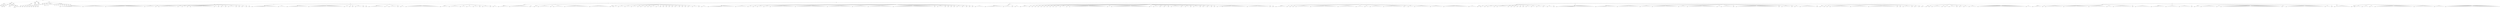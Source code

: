 graph Tree {
	"t0" [label = "TEI"];
	"t1" [label = "teiHeader"];
	"t2" [label = "fileDesc"];
	"t3" [label = "titleStmt"];
	"t4" [label = "title"];
	"t5" [label = "title"];
	"t6" [label = "author"];
	"t7" [label = "persName"];
	"t8" [label = "persName"];
	"t9" [label = "forename"];
	"t10" [label = "surname"];
	"t11" [label = "idno"];
	"t12" [label = "idno"];
	"t13" [label = "editor"];
	"t14" [label = "publicationStmt"];
	"t15" [label = "publisher"];
	"t16" [label = "idno"];
	"t17" [label = "idno"];
	"t18" [label = "availability"];
	"t19" [label = "licence"];
	"t20" [label = "ab"];
	"t21" [label = "ref"];
	"t22" [label = "sourceDesc"];
	"t23" [label = "bibl"];
	"t24" [label = "name"];
	"t25" [label = "idno"];
	"t26" [label = "idno"];
	"t27" [label = "availability"];
	"t28" [label = "licence"];
	"t29" [label = "ab"];
	"t30" [label = "ref"];
	"t31" [label = "bibl"];
	"t32" [label = "date"];
	"t33" [label = "date"];
	"t34" [label = "idno"];
	"t35" [label = "profileDesc"];
	"t36" [label = "particDesc"];
	"t37" [label = "listPerson"];
	"t38" [label = "person"];
	"t39" [label = "persName"];
	"t40" [label = "person"];
	"t41" [label = "persName"];
	"t42" [label = "person"];
	"t43" [label = "persName"];
	"t44" [label = "person"];
	"t45" [label = "persName"];
	"t46" [label = "person"];
	"t47" [label = "persName"];
	"t48" [label = "person"];
	"t49" [label = "persName"];
	"t50" [label = "person"];
	"t51" [label = "persName"];
	"t52" [label = "person"];
	"t53" [label = "persName"];
	"t54" [label = "person"];
	"t55" [label = "persName"];
	"t56" [label = "textClass"];
	"t57" [label = "keywords"];
	"t58" [label = "term"];
	"t59" [label = "term"];
	"t60" [label = "classCode"];
	"t61" [label = "revisionDesc"];
	"t62" [label = "listChange"];
	"t63" [label = "change"];
	"t64" [label = "text"];
	"t65" [label = "front"];
	"t66" [label = "docTitle"];
	"t67" [label = "titlePart"];
	"t68" [label = "titlePart"];
	"t69" [label = "titlePart"];
	"t70" [label = "docDate"];
	"t71" [label = "docAuthor"];
	"t72" [label = "div"];
	"t73" [label = "div"];
	"t74" [label = "head"];
	"t75" [label = "p"];
	"t76" [label = "div"];
	"t77" [label = "p"];
	"t78" [label = "div"];
	"t79" [label = "p"];
	"t80" [label = "performance"];
	"t81" [label = "ab"];
	"t82" [label = "div"];
	"t83" [label = "head"];
	"t84" [label = "p"];
	"t85" [label = "castList"];
	"t86" [label = "head"];
	"t87" [label = "castItem"];
	"t88" [label = "role"];
	"t89" [label = "castItem"];
	"t90" [label = "role"];
	"t91" [label = "castItem"];
	"t92" [label = "role"];
	"t93" [label = "castItem"];
	"t94" [label = "role"];
	"t95" [label = "castItem"];
	"t96" [label = "role"];
	"t97" [label = "castItem"];
	"t98" [label = "role"];
	"t99" [label = "castItem"];
	"t100" [label = "role"];
	"t101" [label = "castItem"];
	"t102" [label = "role"];
	"t103" [label = "castItem"];
	"t104" [label = "role"];
	"t105" [label = "note"];
	"t106" [label = "body"];
	"t107" [label = "div"];
	"t108" [label = "head"];
	"t109" [label = "div"];
	"t110" [label = "head"];
	"t111" [label = "sp"];
	"t112" [label = "speaker"];
	"t113" [label = "l"];
	"t114" [label = "l"];
	"t115" [label = "l"];
	"t116" [label = "l"];
	"t117" [label = "l"];
	"t118" [label = "l"];
	"t119" [label = "l"];
	"t120" [label = "l"];
	"t121" [label = "l"];
	"t122" [label = "l"];
	"t123" [label = "l"];
	"t124" [label = "l"];
	"t125" [label = "l"];
	"t126" [label = "l"];
	"t127" [label = "l"];
	"t128" [label = "l"];
	"t129" [label = "l"];
	"t130" [label = "l"];
	"t131" [label = "sp"];
	"t132" [label = "speaker"];
	"t133" [label = "l"];
	"t134" [label = "l"];
	"t135" [label = "l"];
	"t136" [label = "l"];
	"t137" [label = "l"];
	"t138" [label = "l"];
	"t139" [label = "l"];
	"t140" [label = "l"];
	"t141" [label = "l"];
	"t142" [label = "l"];
	"t143" [label = "l"];
	"t144" [label = "l"];
	"t145" [label = "l"];
	"t146" [label = "l"];
	"t147" [label = "l"];
	"t148" [label = "l"];
	"t149" [label = "l"];
	"t150" [label = "l"];
	"t151" [label = "sp"];
	"t152" [label = "speaker"];
	"t153" [label = "l"];
	"t154" [label = "l"];
	"t155" [label = "l"];
	"t156" [label = "l"];
	"t157" [label = "l"];
	"t158" [label = "l"];
	"t159" [label = "l"];
	"t160" [label = "l"];
	"t161" [label = "l"];
	"t162" [label = "l"];
	"t163" [label = "l"];
	"t164" [label = "l"];
	"t165" [label = "l"];
	"t166" [label = "l"];
	"t167" [label = "l"];
	"t168" [label = "l"];
	"t169" [label = "l"];
	"t170" [label = "l"];
	"t171" [label = "l"];
	"t172" [label = "l"];
	"t173" [label = "l"];
	"t174" [label = "l"];
	"t175" [label = "l"];
	"t176" [label = "l"];
	"t177" [label = "l"];
	"t178" [label = "l"];
	"t179" [label = "l"];
	"t180" [label = "l"];
	"t181" [label = "l"];
	"t182" [label = "l"];
	"t183" [label = "l"];
	"t184" [label = "l"];
	"t185" [label = "sp"];
	"t186" [label = "speaker"];
	"t187" [label = "l"];
	"t188" [label = "l"];
	"t189" [label = "l"];
	"t190" [label = "l"];
	"t191" [label = "l"];
	"t192" [label = "l"];
	"t193" [label = "l"];
	"t194" [label = "l"];
	"t195" [label = "sp"];
	"t196" [label = "speaker"];
	"t197" [label = "l"];
	"t198" [label = "sp"];
	"t199" [label = "speaker"];
	"t200" [label = "l"];
	"t201" [label = "l"];
	"t202" [label = "l"];
	"t203" [label = "l"];
	"t204" [label = "l"];
	"t205" [label = "l"];
	"t206" [label = "l"];
	"t207" [label = "l"];
	"t208" [label = "l"];
	"t209" [label = "l"];
	"t210" [label = "l"];
	"t211" [label = "l"];
	"t212" [label = "l"];
	"t213" [label = "l"];
	"t214" [label = "l"];
	"t215" [label = "sp"];
	"t216" [label = "speaker"];
	"t217" [label = "l"];
	"t218" [label = "l"];
	"t219" [label = "sp"];
	"t220" [label = "speaker"];
	"t221" [label = "l"];
	"t222" [label = "l"];
	"t223" [label = "l"];
	"t224" [label = "sp"];
	"t225" [label = "speaker"];
	"t226" [label = "l"];
	"t227" [label = "sp"];
	"t228" [label = "speaker"];
	"t229" [label = "l"];
	"t230" [label = "l"];
	"t231" [label = "l"];
	"t232" [label = "l"];
	"t233" [label = "l"];
	"t234" [label = "l"];
	"t235" [label = "l"];
	"t236" [label = "l"];
	"t237" [label = "l"];
	"t238" [label = "l"];
	"t239" [label = "l"];
	"t240" [label = "l"];
	"t241" [label = "l"];
	"t242" [label = "l"];
	"t243" [label = "l"];
	"t244" [label = "l"];
	"t245" [label = "l"];
	"t246" [label = "l"];
	"t247" [label = "l"];
	"t248" [label = "sp"];
	"t249" [label = "speaker"];
	"t250" [label = "l"];
	"t251" [label = "l"];
	"t252" [label = "sp"];
	"t253" [label = "speaker"];
	"t254" [label = "l"];
	"t255" [label = "sp"];
	"t256" [label = "speaker"];
	"t257" [label = "l"];
	"t258" [label = "l"];
	"t259" [label = "sp"];
	"t260" [label = "speaker"];
	"t261" [label = "l"];
	"t262" [label = "sp"];
	"t263" [label = "speaker"];
	"t264" [label = "l"];
	"t265" [label = "l"];
	"t266" [label = "l"];
	"t267" [label = "l"];
	"t268" [label = "l"];
	"t269" [label = "sp"];
	"t270" [label = "speaker"];
	"t271" [label = "l"];
	"t272" [label = "sp"];
	"t273" [label = "speaker"];
	"t274" [label = "l"];
	"t275" [label = "sp"];
	"t276" [label = "speaker"];
	"t277" [label = "l"];
	"t278" [label = "l"];
	"t279" [label = "sp"];
	"t280" [label = "speaker"];
	"t281" [label = "l"];
	"t282" [label = "sp"];
	"t283" [label = "speaker"];
	"t284" [label = "l"];
	"t285" [label = "div"];
	"t286" [label = "head"];
	"t287" [label = "sp"];
	"t288" [label = "speaker"];
	"t289" [label = "l"];
	"t290" [label = "l"];
	"t291" [label = "l"];
	"t292" [label = "l"];
	"t293" [label = "l"];
	"t294" [label = "l"];
	"t295" [label = "l"];
	"t296" [label = "l"];
	"t297" [label = "l"];
	"t298" [label = "l"];
	"t299" [label = "l"];
	"t300" [label = "l"];
	"t301" [label = "l"];
	"t302" [label = "l"];
	"t303" [label = "l"];
	"t304" [label = "l"];
	"t305" [label = "l"];
	"t306" [label = "l"];
	"t307" [label = "l"];
	"t308" [label = "l"];
	"t309" [label = "l"];
	"t310" [label = "sp"];
	"t311" [label = "speaker"];
	"t312" [label = "l"];
	"t313" [label = "l"];
	"t314" [label = "l"];
	"t315" [label = "l"];
	"t316" [label = "l"];
	"t317" [label = "l"];
	"t318" [label = "div"];
	"t319" [label = "head"];
	"t320" [label = "sp"];
	"t321" [label = "speaker"];
	"t322" [label = "l"];
	"t323" [label = "l"];
	"t324" [label = "l"];
	"t325" [label = "l"];
	"t326" [label = "l"];
	"t327" [label = "l"];
	"t328" [label = "l"];
	"t329" [label = "l"];
	"t330" [label = "l"];
	"t331" [label = "l"];
	"t332" [label = "l"];
	"t333" [label = "l"];
	"t334" [label = "l"];
	"t335" [label = "l"];
	"t336" [label = "l"];
	"t337" [label = "l"];
	"t338" [label = "l"];
	"t339" [label = "sp"];
	"t340" [label = "speaker"];
	"t341" [label = "l"];
	"t342" [label = "l"];
	"t343" [label = "l"];
	"t344" [label = "l"];
	"t345" [label = "l"];
	"t346" [label = "l"];
	"t347" [label = "l"];
	"t348" [label = "l"];
	"t349" [label = "l"];
	"t350" [label = "l"];
	"t351" [label = "l"];
	"t352" [label = "l"];
	"t353" [label = "l"];
	"t354" [label = "l"];
	"t355" [label = "l"];
	"t356" [label = "l"];
	"t357" [label = "l"];
	"t358" [label = "l"];
	"t359" [label = "l"];
	"t360" [label = "l"];
	"t361" [label = "l"];
	"t362" [label = "l"];
	"t363" [label = "l"];
	"t364" [label = "l"];
	"t365" [label = "l"];
	"t366" [label = "l"];
	"t367" [label = "l"];
	"t368" [label = "l"];
	"t369" [label = "l"];
	"t370" [label = "sp"];
	"t371" [label = "speaker"];
	"t372" [label = "l"];
	"t373" [label = "l"];
	"t374" [label = "l"];
	"t375" [label = "sp"];
	"t376" [label = "speaker"];
	"t377" [label = "l"];
	"t378" [label = "sp"];
	"t379" [label = "speaker"];
	"t380" [label = "l"];
	"t381" [label = "sp"];
	"t382" [label = "speaker"];
	"t383" [label = "l"];
	"t384" [label = "l"];
	"t385" [label = "l"];
	"t386" [label = "l"];
	"t387" [label = "l"];
	"t388" [label = "sp"];
	"t389" [label = "speaker"];
	"t390" [label = "l"];
	"t391" [label = "sp"];
	"t392" [label = "speaker"];
	"t393" [label = "l"];
	"t394" [label = "div"];
	"t395" [label = "head"];
	"t396" [label = "sp"];
	"t397" [label = "speaker"];
	"t398" [label = "l"];
	"t399" [label = "l"];
	"t400" [label = "l"];
	"t401" [label = "l"];
	"t402" [label = "l"];
	"t403" [label = "l"];
	"t404" [label = "l"];
	"t405" [label = "l"];
	"t406" [label = "l"];
	"t407" [label = "l"];
	"t408" [label = "l"];
	"t409" [label = "l"];
	"t410" [label = "sp"];
	"t411" [label = "speaker"];
	"t412" [label = "l"];
	"t413" [label = "l"];
	"t414" [label = "sp"];
	"t415" [label = "speaker"];
	"t416" [label = "l"];
	"t417" [label = "l"];
	"t418" [label = "l"];
	"t419" [label = "l"];
	"t420" [label = "l"];
	"t421" [label = "l"];
	"t422" [label = "sp"];
	"t423" [label = "speaker"];
	"t424" [label = "l"];
	"t425" [label = "sp"];
	"t426" [label = "speaker"];
	"t427" [label = "l"];
	"t428" [label = "l"];
	"t429" [label = "l"];
	"t430" [label = "sp"];
	"t431" [label = "speaker"];
	"t432" [label = "l"];
	"t433" [label = "l"];
	"t434" [label = "l"];
	"t435" [label = "l"];
	"t436" [label = "l"];
	"t437" [label = "l"];
	"t438" [label = "l"];
	"t439" [label = "l"];
	"t440" [label = "l"];
	"t441" [label = "l"];
	"t442" [label = "l"];
	"t443" [label = "l"];
	"t444" [label = "l"];
	"t445" [label = "l"];
	"t446" [label = "l"];
	"t447" [label = "l"];
	"t448" [label = "l"];
	"t449" [label = "l"];
	"t450" [label = "l"];
	"t451" [label = "l"];
	"t452" [label = "l"];
	"t453" [label = "l"];
	"t454" [label = "l"];
	"t455" [label = "l"];
	"t456" [label = "l"];
	"t457" [label = "l"];
	"t458" [label = "l"];
	"t459" [label = "l"];
	"t460" [label = "div"];
	"t461" [label = "head"];
	"t462" [label = "sp"];
	"t463" [label = "speaker"];
	"t464" [label = "l"];
	"t465" [label = "l"];
	"t466" [label = "l"];
	"t467" [label = "l"];
	"t468" [label = "l"];
	"t469" [label = "l"];
	"t470" [label = "sp"];
	"t471" [label = "speaker"];
	"t472" [label = "l"];
	"t473" [label = "l"];
	"t474" [label = "l"];
	"t475" [label = "l"];
	"t476" [label = "l"];
	"t477" [label = "l"];
	"t478" [label = "l"];
	"t479" [label = "l"];
	"t480" [label = "sp"];
	"t481" [label = "speaker"];
	"t482" [label = "l"];
	"t483" [label = "l"];
	"t484" [label = "l"];
	"t485" [label = "l"];
	"t486" [label = "sp"];
	"t487" [label = "speaker"];
	"t488" [label = "l"];
	"t489" [label = "l"];
	"t490" [label = "l"];
	"t491" [label = "l"];
	"t492" [label = "sp"];
	"t493" [label = "speaker"];
	"t494" [label = "l"];
	"t495" [label = "l"];
	"t496" [label = "l"];
	"t497" [label = "l"];
	"t498" [label = "sp"];
	"t499" [label = "speaker"];
	"t500" [label = "l"];
	"t501" [label = "sp"];
	"t502" [label = "speaker"];
	"t503" [label = "l"];
	"t504" [label = "l"];
	"t505" [label = "l"];
	"t506" [label = "l"];
	"t507" [label = "l"];
	"t508" [label = "sp"];
	"t509" [label = "speaker"];
	"t510" [label = "l"];
	"t511" [label = "sp"];
	"t512" [label = "speaker"];
	"t513" [label = "l"];
	"t514" [label = "l"];
	"t515" [label = "l"];
	"t516" [label = "div"];
	"t517" [label = "head"];
	"t518" [label = "div"];
	"t519" [label = "head"];
	"t520" [label = "sp"];
	"t521" [label = "speaker"];
	"t522" [label = "l"];
	"t523" [label = "l"];
	"t524" [label = "l"];
	"t525" [label = "l"];
	"t526" [label = "l"];
	"t527" [label = "l"];
	"t528" [label = "l"];
	"t529" [label = "l"];
	"t530" [label = "sp"];
	"t531" [label = "speaker"];
	"t532" [label = "l"];
	"t533" [label = "l"];
	"t534" [label = "l"];
	"t535" [label = "l"];
	"t536" [label = "l"];
	"t537" [label = "l"];
	"t538" [label = "l"];
	"t539" [label = "l"];
	"t540" [label = "l"];
	"t541" [label = "l"];
	"t542" [label = "l"];
	"t543" [label = "l"];
	"t544" [label = "l"];
	"t545" [label = "l"];
	"t546" [label = "l"];
	"t547" [label = "l"];
	"t548" [label = "sp"];
	"t549" [label = "speaker"];
	"t550" [label = "l"];
	"t551" [label = "l"];
	"t552" [label = "div"];
	"t553" [label = "head"];
	"t554" [label = "sp"];
	"t555" [label = "speaker"];
	"t556" [label = "l"];
	"t557" [label = "l"];
	"t558" [label = "sp"];
	"t559" [label = "speaker"];
	"t560" [label = "l"];
	"t561" [label = "l"];
	"t562" [label = "l"];
	"t563" [label = "l"];
	"t564" [label = "l"];
	"t565" [label = "l"];
	"t566" [label = "l"];
	"t567" [label = "l"];
	"t568" [label = "l"];
	"t569" [label = "sp"];
	"t570" [label = "speaker"];
	"t571" [label = "l"];
	"t572" [label = "sp"];
	"t573" [label = "speaker"];
	"t574" [label = "l"];
	"t575" [label = "l"];
	"t576" [label = "l"];
	"t577" [label = "l"];
	"t578" [label = "l"];
	"t579" [label = "l"];
	"t580" [label = "l"];
	"t581" [label = "l"];
	"t582" [label = "sp"];
	"t583" [label = "speaker"];
	"t584" [label = "l"];
	"t585" [label = "l"];
	"t586" [label = "l"];
	"t587" [label = "l"];
	"t588" [label = "l"];
	"t589" [label = "l"];
	"t590" [label = "l"];
	"t591" [label = "l"];
	"t592" [label = "l"];
	"t593" [label = "l"];
	"t594" [label = "l"];
	"t595" [label = "l"];
	"t596" [label = "l"];
	"t597" [label = "l"];
	"t598" [label = "l"];
	"t599" [label = "l"];
	"t600" [label = "l"];
	"t601" [label = "l"];
	"t602" [label = "l"];
	"t603" [label = "l"];
	"t604" [label = "sp"];
	"t605" [label = "speaker"];
	"t606" [label = "l"];
	"t607" [label = "l"];
	"t608" [label = "l"];
	"t609" [label = "l"];
	"t610" [label = "l"];
	"t611" [label = "l"];
	"t612" [label = "l"];
	"t613" [label = "l"];
	"t614" [label = "l"];
	"t615" [label = "l"];
	"t616" [label = "l"];
	"t617" [label = "l"];
	"t618" [label = "l"];
	"t619" [label = "l"];
	"t620" [label = "l"];
	"t621" [label = "l"];
	"t622" [label = "div"];
	"t623" [label = "head"];
	"t624" [label = "sp"];
	"t625" [label = "speaker"];
	"t626" [label = "l"];
	"t627" [label = "sp"];
	"t628" [label = "speaker"];
	"t629" [label = "l"];
	"t630" [label = "l"];
	"t631" [label = "l"];
	"t632" [label = "sp"];
	"t633" [label = "speaker"];
	"t634" [label = "l"];
	"t635" [label = "l"];
	"t636" [label = "l"];
	"t637" [label = "l"];
	"t638" [label = "sp"];
	"t639" [label = "speaker"];
	"t640" [label = "l"];
	"t641" [label = "l"];
	"t642" [label = "l"];
	"t643" [label = "l"];
	"t644" [label = "sp"];
	"t645" [label = "speaker"];
	"t646" [label = "l"];
	"t647" [label = "l"];
	"t648" [label = "l"];
	"t649" [label = "l"];
	"t650" [label = "sp"];
	"t651" [label = "speaker"];
	"t652" [label = "l"];
	"t653" [label = "sp"];
	"t654" [label = "speaker"];
	"t655" [label = "l"];
	"t656" [label = "l"];
	"t657" [label = "sp"];
	"t658" [label = "speaker"];
	"t659" [label = "l"];
	"t660" [label = "sp"];
	"t661" [label = "speaker"];
	"t662" [label = "l"];
	"t663" [label = "sp"];
	"t664" [label = "speaker"];
	"t665" [label = "l"];
	"t666" [label = "l"];
	"t667" [label = "l"];
	"t668" [label = "sp"];
	"t669" [label = "speaker"];
	"t670" [label = "l"];
	"t671" [label = "l"];
	"t672" [label = "sp"];
	"t673" [label = "speaker"];
	"t674" [label = "l"];
	"t675" [label = "sp"];
	"t676" [label = "speaker"];
	"t677" [label = "l"];
	"t678" [label = "sp"];
	"t679" [label = "speaker"];
	"t680" [label = "l"];
	"t681" [label = "sp"];
	"t682" [label = "speaker"];
	"t683" [label = "l"];
	"t684" [label = "sp"];
	"t685" [label = "speaker"];
	"t686" [label = "l"];
	"t687" [label = "sp"];
	"t688" [label = "speaker"];
	"t689" [label = "l"];
	"t690" [label = "l"];
	"t691" [label = "sp"];
	"t692" [label = "speaker"];
	"t693" [label = "l"];
	"t694" [label = "sp"];
	"t695" [label = "speaker"];
	"t696" [label = "l"];
	"t697" [label = "sp"];
	"t698" [label = "speaker"];
	"t699" [label = "l"];
	"t700" [label = "sp"];
	"t701" [label = "speaker"];
	"t702" [label = "l"];
	"t703" [label = "l"];
	"t704" [label = "sp"];
	"t705" [label = "speaker"];
	"t706" [label = "l"];
	"t707" [label = "l"];
	"t708" [label = "l"];
	"t709" [label = "l"];
	"t710" [label = "sp"];
	"t711" [label = "speaker"];
	"t712" [label = "l"];
	"t713" [label = "sp"];
	"t714" [label = "speaker"];
	"t715" [label = "l"];
	"t716" [label = "l"];
	"t717" [label = "l"];
	"t718" [label = "l"];
	"t719" [label = "div"];
	"t720" [label = "head"];
	"t721" [label = "sp"];
	"t722" [label = "speaker"];
	"t723" [label = "l"];
	"t724" [label = "l"];
	"t725" [label = "l"];
	"t726" [label = "l"];
	"t727" [label = "l"];
	"t728" [label = "l"];
	"t729" [label = "l"];
	"t730" [label = "l"];
	"t731" [label = "l"];
	"t732" [label = "l"];
	"t733" [label = "l"];
	"t734" [label = "l"];
	"t735" [label = "l"];
	"t736" [label = "l"];
	"t737" [label = "l"];
	"t738" [label = "l"];
	"t739" [label = "l"];
	"t740" [label = "l"];
	"t741" [label = "l"];
	"t742" [label = "l"];
	"t743" [label = "l"];
	"t744" [label = "l"];
	"t745" [label = "sp"];
	"t746" [label = "speaker"];
	"t747" [label = "l"];
	"t748" [label = "l"];
	"t749" [label = "l"];
	"t750" [label = "l"];
	"t751" [label = "l"];
	"t752" [label = "l"];
	"t753" [label = "l"];
	"t754" [label = "l"];
	"t755" [label = "l"];
	"t756" [label = "sp"];
	"t757" [label = "speaker"];
	"t758" [label = "l"];
	"t759" [label = "l"];
	"t760" [label = "l"];
	"t761" [label = "sp"];
	"t762" [label = "speaker"];
	"t763" [label = "l"];
	"t764" [label = "l"];
	"t765" [label = "sp"];
	"t766" [label = "speaker"];
	"t767" [label = "l"];
	"t768" [label = "l"];
	"t769" [label = "l"];
	"t770" [label = "l"];
	"t771" [label = "sp"];
	"t772" [label = "speaker"];
	"t773" [label = "l"];
	"t774" [label = "l"];
	"t775" [label = "l"];
	"t776" [label = "l"];
	"t777" [label = "sp"];
	"t778" [label = "speaker"];
	"t779" [label = "l"];
	"t780" [label = "l"];
	"t781" [label = "l"];
	"t782" [label = "l"];
	"t783" [label = "l"];
	"t784" [label = "l"];
	"t785" [label = "l"];
	"t786" [label = "l"];
	"t787" [label = "l"];
	"t788" [label = "l"];
	"t789" [label = "l"];
	"t790" [label = "l"];
	"t791" [label = "l"];
	"t792" [label = "l"];
	"t793" [label = "l"];
	"t794" [label = "l"];
	"t795" [label = "l"];
	"t796" [label = "l"];
	"t797" [label = "l"];
	"t798" [label = "l"];
	"t799" [label = "sp"];
	"t800" [label = "speaker"];
	"t801" [label = "l"];
	"t802" [label = "l"];
	"t803" [label = "l"];
	"t804" [label = "l"];
	"t805" [label = "l"];
	"t806" [label = "l"];
	"t807" [label = "l"];
	"t808" [label = "l"];
	"t809" [label = "l"];
	"t810" [label = "l"];
	"t811" [label = "l"];
	"t812" [label = "l"];
	"t813" [label = "l"];
	"t814" [label = "l"];
	"t815" [label = "l"];
	"t816" [label = "l"];
	"t817" [label = "l"];
	"t818" [label = "l"];
	"t819" [label = "l"];
	"t820" [label = "l"];
	"t821" [label = "l"];
	"t822" [label = "l"];
	"t823" [label = "l"];
	"t824" [label = "l"];
	"t825" [label = "l"];
	"t826" [label = "l"];
	"t827" [label = "sp"];
	"t828" [label = "speaker"];
	"t829" [label = "l"];
	"t830" [label = "l"];
	"t831" [label = "l"];
	"t832" [label = "l"];
	"t833" [label = "l"];
	"t834" [label = "l"];
	"t835" [label = "l"];
	"t836" [label = "l"];
	"t837" [label = "l"];
	"t838" [label = "l"];
	"t839" [label = "l"];
	"t840" [label = "l"];
	"t841" [label = "l"];
	"t842" [label = "l"];
	"t843" [label = "l"];
	"t844" [label = "l"];
	"t845" [label = "l"];
	"t846" [label = "l"];
	"t847" [label = "l"];
	"t848" [label = "l"];
	"t849" [label = "sp"];
	"t850" [label = "speaker"];
	"t851" [label = "l"];
	"t852" [label = "l"];
	"t853" [label = "l"];
	"t854" [label = "l"];
	"t855" [label = "l"];
	"t856" [label = "l"];
	"t857" [label = "l"];
	"t858" [label = "l"];
	"t859" [label = "l"];
	"t860" [label = "l"];
	"t861" [label = "l"];
	"t862" [label = "l"];
	"t863" [label = "sp"];
	"t864" [label = "speaker"];
	"t865" [label = "l"];
	"t866" [label = "l"];
	"t867" [label = "l"];
	"t868" [label = "l"];
	"t869" [label = "l"];
	"t870" [label = "l"];
	"t871" [label = "l"];
	"t872" [label = "l"];
	"t873" [label = "l"];
	"t874" [label = "l"];
	"t875" [label = "l"];
	"t876" [label = "l"];
	"t877" [label = "l"];
	"t878" [label = "l"];
	"t879" [label = "l"];
	"t880" [label = "l"];
	"t881" [label = "l"];
	"t882" [label = "l"];
	"t883" [label = "l"];
	"t884" [label = "l"];
	"t885" [label = "sp"];
	"t886" [label = "speaker"];
	"t887" [label = "l"];
	"t888" [label = "l"];
	"t889" [label = "l"];
	"t890" [label = "l"];
	"t891" [label = "l"];
	"t892" [label = "l"];
	"t893" [label = "l"];
	"t894" [label = "l"];
	"t895" [label = "l"];
	"t896" [label = "l"];
	"t897" [label = "l"];
	"t898" [label = "l"];
	"t899" [label = "l"];
	"t900" [label = "l"];
	"t901" [label = "l"];
	"t902" [label = "l"];
	"t903" [label = "l"];
	"t904" [label = "l"];
	"t905" [label = "l"];
	"t906" [label = "l"];
	"t907" [label = "l"];
	"t908" [label = "l"];
	"t909" [label = "l"];
	"t910" [label = "l"];
	"t911" [label = "l"];
	"t912" [label = "l"];
	"t913" [label = "l"];
	"t914" [label = "l"];
	"t915" [label = "l"];
	"t916" [label = "l"];
	"t917" [label = "l"];
	"t918" [label = "l"];
	"t919" [label = "l"];
	"t920" [label = "l"];
	"t921" [label = "sp"];
	"t922" [label = "speaker"];
	"t923" [label = "l"];
	"t924" [label = "sp"];
	"t925" [label = "speaker"];
	"t926" [label = "l"];
	"t927" [label = "l"];
	"t928" [label = "l"];
	"t929" [label = "l"];
	"t930" [label = "l"];
	"t931" [label = "sp"];
	"t932" [label = "speaker"];
	"t933" [label = "l"];
	"t934" [label = "sp"];
	"t935" [label = "speaker"];
	"t936" [label = "l"];
	"t937" [label = "sp"];
	"t938" [label = "speaker"];
	"t939" [label = "l"];
	"t940" [label = "sp"];
	"t941" [label = "speaker"];
	"t942" [label = "l"];
	"t943" [label = "sp"];
	"t944" [label = "speaker"];
	"t945" [label = "l"];
	"t946" [label = "l"];
	"t947" [label = "l"];
	"t948" [label = "sp"];
	"t949" [label = "speaker"];
	"t950" [label = "l"];
	"t951" [label = "l"];
	"t952" [label = "sp"];
	"t953" [label = "speaker"];
	"t954" [label = "l"];
	"t955" [label = "sp"];
	"t956" [label = "speaker"];
	"t957" [label = "l"];
	"t958" [label = "sp"];
	"t959" [label = "speaker"];
	"t960" [label = "l"];
	"t961" [label = "sp"];
	"t962" [label = "speaker"];
	"t963" [label = "l"];
	"t964" [label = "l"];
	"t965" [label = "l"];
	"t966" [label = "l"];
	"t967" [label = "l"];
	"t968" [label = "l"];
	"t969" [label = "l"];
	"t970" [label = "div"];
	"t971" [label = "head"];
	"t972" [label = "div"];
	"t973" [label = "head"];
	"t974" [label = "sp"];
	"t975" [label = "speaker"];
	"t976" [label = "l"];
	"t977" [label = "l"];
	"t978" [label = "l"];
	"t979" [label = "l"];
	"t980" [label = "l"];
	"t981" [label = "l"];
	"t982" [label = "l"];
	"t983" [label = "l"];
	"t984" [label = "l"];
	"t985" [label = "l"];
	"t986" [label = "l"];
	"t987" [label = "l"];
	"t988" [label = "l"];
	"t989" [label = "l"];
	"t990" [label = "sp"];
	"t991" [label = "speaker"];
	"t992" [label = "l"];
	"t993" [label = "l"];
	"t994" [label = "l"];
	"t995" [label = "l"];
	"t996" [label = "l"];
	"t997" [label = "l"];
	"t998" [label = "sp"];
	"t999" [label = "speaker"];
	"t1000" [label = "l"];
	"t1001" [label = "sp"];
	"t1002" [label = "speaker"];
	"t1003" [label = "l"];
	"t1004" [label = "l"];
	"t1005" [label = "l"];
	"t1006" [label = "div"];
	"t1007" [label = "head"];
	"t1008" [label = "sp"];
	"t1009" [label = "speaker"];
	"t1010" [label = "l"];
	"t1011" [label = "l"];
	"t1012" [label = "l"];
	"t1013" [label = "l"];
	"t1014" [label = "l"];
	"t1015" [label = "l"];
	"t1016" [label = "sp"];
	"t1017" [label = "speaker"];
	"t1018" [label = "l"];
	"t1019" [label = "sp"];
	"t1020" [label = "speaker"];
	"t1021" [label = "l"];
	"t1022" [label = "sp"];
	"t1023" [label = "speaker"];
	"t1024" [label = "l"];
	"t1025" [label = "sp"];
	"t1026" [label = "speaker"];
	"t1027" [label = "l"];
	"t1028" [label = "sp"];
	"t1029" [label = "speaker"];
	"t1030" [label = "l"];
	"t1031" [label = "sp"];
	"t1032" [label = "speaker"];
	"t1033" [label = "l"];
	"t1034" [label = "sp"];
	"t1035" [label = "speaker"];
	"t1036" [label = "l"];
	"t1037" [label = "sp"];
	"t1038" [label = "speaker"];
	"t1039" [label = "l"];
	"t1040" [label = "sp"];
	"t1041" [label = "speaker"];
	"t1042" [label = "l"];
	"t1043" [label = "sp"];
	"t1044" [label = "speaker"];
	"t1045" [label = "l"];
	"t1046" [label = "l"];
	"t1047" [label = "sp"];
	"t1048" [label = "speaker"];
	"t1049" [label = "l"];
	"t1050" [label = "l"];
	"t1051" [label = "l"];
	"t1052" [label = "l"];
	"t1053" [label = "sp"];
	"t1054" [label = "speaker"];
	"t1055" [label = "l"];
	"t1056" [label = "sp"];
	"t1057" [label = "speaker"];
	"t1058" [label = "l"];
	"t1059" [label = "l"];
	"t1060" [label = "l"];
	"t1061" [label = "l"];
	"t1062" [label = "l"];
	"t1063" [label = "l"];
	"t1064" [label = "l"];
	"t1065" [label = "l"];
	"t1066" [label = "l"];
	"t1067" [label = "l"];
	"t1068" [label = "l"];
	"t1069" [label = "l"];
	"t1070" [label = "l"];
	"t1071" [label = "l"];
	"t1072" [label = "l"];
	"t1073" [label = "l"];
	"t1074" [label = "l"];
	"t1075" [label = "l"];
	"t1076" [label = "l"];
	"t1077" [label = "l"];
	"t1078" [label = "l"];
	"t1079" [label = "l"];
	"t1080" [label = "l"];
	"t1081" [label = "l"];
	"t1082" [label = "l"];
	"t1083" [label = "l"];
	"t1084" [label = "l"];
	"t1085" [label = "l"];
	"t1086" [label = "l"];
	"t1087" [label = "l"];
	"t1088" [label = "l"];
	"t1089" [label = "sp"];
	"t1090" [label = "speaker"];
	"t1091" [label = "l"];
	"t1092" [label = "l"];
	"t1093" [label = "sp"];
	"t1094" [label = "speaker"];
	"t1095" [label = "l"];
	"t1096" [label = "l"];
	"t1097" [label = "l"];
	"t1098" [label = "l"];
	"t1099" [label = "l"];
	"t1100" [label = "l"];
	"t1101" [label = "l"];
	"t1102" [label = "l"];
	"t1103" [label = "l"];
	"t1104" [label = "l"];
	"t1105" [label = "l"];
	"t1106" [label = "l"];
	"t1107" [label = "l"];
	"t1108" [label = "l"];
	"t1109" [label = "l"];
	"t1110" [label = "l"];
	"t1111" [label = "l"];
	"t1112" [label = "l"];
	"t1113" [label = "l"];
	"t1114" [label = "l"];
	"t1115" [label = "l"];
	"t1116" [label = "l"];
	"t1117" [label = "l"];
	"t1118" [label = "l"];
	"t1119" [label = "l"];
	"t1120" [label = "l"];
	"t1121" [label = "l"];
	"t1122" [label = "l"];
	"t1123" [label = "l"];
	"t1124" [label = "l"];
	"t1125" [label = "l"];
	"t1126" [label = "sp"];
	"t1127" [label = "speaker"];
	"t1128" [label = "l"];
	"t1129" [label = "l"];
	"t1130" [label = "sp"];
	"t1131" [label = "speaker"];
	"t1132" [label = "l"];
	"t1133" [label = "l"];
	"t1134" [label = "l"];
	"t1135" [label = "l"];
	"t1136" [label = "sp"];
	"t1137" [label = "speaker"];
	"t1138" [label = "l"];
	"t1139" [label = "l"];
	"t1140" [label = "sp"];
	"t1141" [label = "speaker"];
	"t1142" [label = "l"];
	"t1143" [label = "l"];
	"t1144" [label = "sp"];
	"t1145" [label = "speaker"];
	"t1146" [label = "l"];
	"t1147" [label = "sp"];
	"t1148" [label = "speaker"];
	"t1149" [label = "l"];
	"t1150" [label = "l"];
	"t1151" [label = "l"];
	"t1152" [label = "l"];
	"t1153" [label = "l"];
	"t1154" [label = "l"];
	"t1155" [label = "l"];
	"t1156" [label = "sp"];
	"t1157" [label = "speaker"];
	"t1158" [label = "l"];
	"t1159" [label = "l"];
	"t1160" [label = "sp"];
	"t1161" [label = "speaker"];
	"t1162" [label = "l"];
	"t1163" [label = "l"];
	"t1164" [label = "l"];
	"t1165" [label = "sp"];
	"t1166" [label = "speaker"];
	"t1167" [label = "l"];
	"t1168" [label = "sp"];
	"t1169" [label = "speaker"];
	"t1170" [label = "l"];
	"t1171" [label = "l"];
	"t1172" [label = "l"];
	"t1173" [label = "l"];
	"t1174" [label = "sp"];
	"t1175" [label = "speaker"];
	"t1176" [label = "l"];
	"t1177" [label = "sp"];
	"t1178" [label = "speaker"];
	"t1179" [label = "l"];
	"t1180" [label = "l"];
	"t1181" [label = "sp"];
	"t1182" [label = "speaker"];
	"t1183" [label = "l"];
	"t1184" [label = "l"];
	"t1185" [label = "sp"];
	"t1186" [label = "speaker"];
	"t1187" [label = "l"];
	"t1188" [label = "sp"];
	"t1189" [label = "speaker"];
	"t1190" [label = "l"];
	"t1191" [label = "sp"];
	"t1192" [label = "speaker"];
	"t1193" [label = "l"];
	"t1194" [label = "l"];
	"t1195" [label = "l"];
	"t1196" [label = "stage"];
	"t1197" [label = "l"];
	"t1198" [label = "l"];
	"t1199" [label = "l"];
	"t1200" [label = "l"];
	"t1201" [label = "l"];
	"t1202" [label = "l"];
	"t1203" [label = "l"];
	"t1204" [label = "l"];
	"t1205" [label = "l"];
	"t1206" [label = "l"];
	"t1207" [label = "l"];
	"t1208" [label = "l"];
	"t1209" [label = "l"];
	"t1210" [label = "l"];
	"t1211" [label = "l"];
	"t1212" [label = "l"];
	"t1213" [label = "l"];
	"t1214" [label = "l"];
	"t1215" [label = "l"];
	"t1216" [label = "l"];
	"t1217" [label = "sp"];
	"t1218" [label = "speaker"];
	"t1219" [label = "l"];
	"t1220" [label = "l"];
	"t1221" [label = "l"];
	"t1222" [label = "l"];
	"t1223" [label = "l"];
	"t1224" [label = "l"];
	"t1225" [label = "l"];
	"t1226" [label = "l"];
	"t1227" [label = "l"];
	"t1228" [label = "l"];
	"t1229" [label = "l"];
	"t1230" [label = "l"];
	"t1231" [label = "l"];
	"t1232" [label = "l"];
	"t1233" [label = "l"];
	"t1234" [label = "l"];
	"t1235" [label = "l"];
	"t1236" [label = "l"];
	"t1237" [label = "sp"];
	"t1238" [label = "speaker"];
	"t1239" [label = "l"];
	"t1240" [label = "sp"];
	"t1241" [label = "speaker"];
	"t1242" [label = "l"];
	"t1243" [label = "div"];
	"t1244" [label = "head"];
	"t1245" [label = "sp"];
	"t1246" [label = "speaker"];
	"t1247" [label = "l"];
	"t1248" [label = "l"];
	"t1249" [label = "l"];
	"t1250" [label = "l"];
	"t1251" [label = "l"];
	"t1252" [label = "l"];
	"t1253" [label = "l"];
	"t1254" [label = "l"];
	"t1255" [label = "sp"];
	"t1256" [label = "speaker"];
	"t1257" [label = "l"];
	"t1258" [label = "sp"];
	"t1259" [label = "speaker"];
	"t1260" [label = "l"];
	"t1261" [label = "sp"];
	"t1262" [label = "speaker"];
	"t1263" [label = "l"];
	"t1264" [label = "sp"];
	"t1265" [label = "speaker"];
	"t1266" [label = "l"];
	"t1267" [label = "l"];
	"t1268" [label = "l"];
	"t1269" [label = "l"];
	"t1270" [label = "l"];
	"t1271" [label = "l"];
	"t1272" [label = "l"];
	"t1273" [label = "l"];
	"t1274" [label = "l"];
	"t1275" [label = "l"];
	"t1276" [label = "l"];
	"t1277" [label = "sp"];
	"t1278" [label = "speaker"];
	"t1279" [label = "l"];
	"t1280" [label = "l"];
	"t1281" [label = "l"];
	"t1282" [label = "l"];
	"t1283" [label = "l"];
	"t1284" [label = "l"];
	"t1285" [label = "l"];
	"t1286" [label = "l"];
	"t1287" [label = "l"];
	"t1288" [label = "l"];
	"t1289" [label = "l"];
	"t1290" [label = "l"];
	"t1291" [label = "l"];
	"t1292" [label = "l"];
	"t1293" [label = "l"];
	"t1294" [label = "l"];
	"t1295" [label = "l"];
	"t1296" [label = "l"];
	"t1297" [label = "l"];
	"t1298" [label = "l"];
	"t1299" [label = "l"];
	"t1300" [label = "l"];
	"t1301" [label = "sp"];
	"t1302" [label = "speaker"];
	"t1303" [label = "l"];
	"t1304" [label = "l"];
	"t1305" [label = "l"];
	"t1306" [label = "l"];
	"t1307" [label = "l"];
	"t1308" [label = "l"];
	"t1309" [label = "l"];
	"t1310" [label = "l"];
	"t1311" [label = "l"];
	"t1312" [label = "l"];
	"t1313" [label = "l"];
	"t1314" [label = "l"];
	"t1315" [label = "l"];
	"t1316" [label = "l"];
	"t1317" [label = "sp"];
	"t1318" [label = "speaker"];
	"t1319" [label = "l"];
	"t1320" [label = "l"];
	"t1321" [label = "l"];
	"t1322" [label = "l"];
	"t1323" [label = "l"];
	"t1324" [label = "l"];
	"t1325" [label = "sp"];
	"t1326" [label = "speaker"];
	"t1327" [label = "l"];
	"t1328" [label = "l"];
	"t1329" [label = "l"];
	"t1330" [label = "sp"];
	"t1331" [label = "speaker"];
	"t1332" [label = "l"];
	"t1333" [label = "l"];
	"t1334" [label = "l"];
	"t1335" [label = "l"];
	"t1336" [label = "l"];
	"t1337" [label = "l"];
	"t1338" [label = "l"];
	"t1339" [label = "l"];
	"t1340" [label = "l"];
	"t1341" [label = "l"];
	"t1342" [label = "sp"];
	"t1343" [label = "speaker"];
	"t1344" [label = "l"];
	"t1345" [label = "l"];
	"t1346" [label = "l"];
	"t1347" [label = "l"];
	"t1348" [label = "l"];
	"t1349" [label = "l"];
	"t1350" [label = "l"];
	"t1351" [label = "l"];
	"t1352" [label = "l"];
	"t1353" [label = "l"];
	"t1354" [label = "l"];
	"t1355" [label = "l"];
	"t1356" [label = "l"];
	"t1357" [label = "l"];
	"t1358" [label = "l"];
	"t1359" [label = "l"];
	"t1360" [label = "sp"];
	"t1361" [label = "speaker"];
	"t1362" [label = "l"];
	"t1363" [label = "l"];
	"t1364" [label = "sp"];
	"t1365" [label = "speaker"];
	"t1366" [label = "l"];
	"t1367" [label = "l"];
	"t1368" [label = "l"];
	"t1369" [label = "l"];
	"t1370" [label = "sp"];
	"t1371" [label = "speaker"];
	"t1372" [label = "l"];
	"t1373" [label = "l"];
	"t1374" [label = "l"];
	"t1375" [label = "l"];
	"t1376" [label = "l"];
	"t1377" [label = "l"];
	"t1378" [label = "l"];
	"t1379" [label = "l"];
	"t1380" [label = "l"];
	"t1381" [label = "l"];
	"t1382" [label = "l"];
	"t1383" [label = "l"];
	"t1384" [label = "sp"];
	"t1385" [label = "speaker"];
	"t1386" [label = "l"];
	"t1387" [label = "l"];
	"t1388" [label = "l"];
	"t1389" [label = "l"];
	"t1390" [label = "l"];
	"t1391" [label = "l"];
	"t1392" [label = "l"];
	"t1393" [label = "l"];
	"t1394" [label = "l"];
	"t1395" [label = "l"];
	"t1396" [label = "sp"];
	"t1397" [label = "speaker"];
	"t1398" [label = "l"];
	"t1399" [label = "l"];
	"t1400" [label = "l"];
	"t1401" [label = "l"];
	"t1402" [label = "l"];
	"t1403" [label = "l"];
	"t1404" [label = "l"];
	"t1405" [label = "l"];
	"t1406" [label = "l"];
	"t1407" [label = "l"];
	"t1408" [label = "l"];
	"t1409" [label = "l"];
	"t1410" [label = "l"];
	"t1411" [label = "l"];
	"t1412" [label = "l"];
	"t1413" [label = "l"];
	"t1414" [label = "l"];
	"t1415" [label = "l"];
	"t1416" [label = "l"];
	"t1417" [label = "l"];
	"t1418" [label = "sp"];
	"t1419" [label = "speaker"];
	"t1420" [label = "l"];
	"t1421" [label = "l"];
	"t1422" [label = "l"];
	"t1423" [label = "l"];
	"t1424" [label = "l"];
	"t1425" [label = "l"];
	"t1426" [label = "div"];
	"t1427" [label = "head"];
	"t1428" [label = "div"];
	"t1429" [label = "head"];
	"t1430" [label = "sp"];
	"t1431" [label = "speaker"];
	"t1432" [label = "l"];
	"t1433" [label = "sp"];
	"t1434" [label = "speaker"];
	"t1435" [label = "l"];
	"t1436" [label = "l"];
	"t1437" [label = "sp"];
	"t1438" [label = "speaker"];
	"t1439" [label = "l"];
	"t1440" [label = "sp"];
	"t1441" [label = "speaker"];
	"t1442" [label = "l"];
	"t1443" [label = "l"];
	"t1444" [label = "l"];
	"t1445" [label = "l"];
	"t1446" [label = "sp"];
	"t1447" [label = "speaker"];
	"t1448" [label = "l"];
	"t1449" [label = "sp"];
	"t1450" [label = "speaker"];
	"t1451" [label = "l"];
	"t1452" [label = "l"];
	"t1453" [label = "l"];
	"t1454" [label = "l"];
	"t1455" [label = "l"];
	"t1456" [label = "l"];
	"t1457" [label = "l"];
	"t1458" [label = "l"];
	"t1459" [label = "sp"];
	"t1460" [label = "speaker"];
	"t1461" [label = "l"];
	"t1462" [label = "sp"];
	"t1463" [label = "speaker"];
	"t1464" [label = "l"];
	"t1465" [label = "sp"];
	"t1466" [label = "speaker"];
	"t1467" [label = "l"];
	"t1468" [label = "sp"];
	"t1469" [label = "speaker"];
	"t1470" [label = "l"];
	"t1471" [label = "sp"];
	"t1472" [label = "speaker"];
	"t1473" [label = "l"];
	"t1474" [label = "sp"];
	"t1475" [label = "speaker"];
	"t1476" [label = "l"];
	"t1477" [label = "sp"];
	"t1478" [label = "speaker"];
	"t1479" [label = "l"];
	"t1480" [label = "l"];
	"t1481" [label = "l"];
	"t1482" [label = "sp"];
	"t1483" [label = "speaker"];
	"t1484" [label = "l"];
	"t1485" [label = "l"];
	"t1486" [label = "l"];
	"t1487" [label = "sp"];
	"t1488" [label = "speaker"];
	"t1489" [label = "l"];
	"t1490" [label = "l"];
	"t1491" [label = "l"];
	"t1492" [label = "l"];
	"t1493" [label = "sp"];
	"t1494" [label = "speaker"];
	"t1495" [label = "l"];
	"t1496" [label = "l"];
	"t1497" [label = "sp"];
	"t1498" [label = "speaker"];
	"t1499" [label = "l"];
	"t1500" [label = "l"];
	"t1501" [label = "l"];
	"t1502" [label = "l"];
	"t1503" [label = "sp"];
	"t1504" [label = "speaker"];
	"t1505" [label = "l"];
	"t1506" [label = "div"];
	"t1507" [label = "head"];
	"t1508" [label = "sp"];
	"t1509" [label = "speaker"];
	"t1510" [label = "l"];
	"t1511" [label = "l"];
	"t1512" [label = "l"];
	"t1513" [label = "l"];
	"t1514" [label = "l"];
	"t1515" [label = "l"];
	"t1516" [label = "l"];
	"t1517" [label = "l"];
	"t1518" [label = "l"];
	"t1519" [label = "l"];
	"t1520" [label = "l"];
	"t1521" [label = "l"];
	"t1522" [label = "l"];
	"t1523" [label = "l"];
	"t1524" [label = "l"];
	"t1525" [label = "l"];
	"t1526" [label = "l"];
	"t1527" [label = "l"];
	"t1528" [label = "l"];
	"t1529" [label = "l"];
	"t1530" [label = "l"];
	"t1531" [label = "l"];
	"t1532" [label = "l"];
	"t1533" [label = "l"];
	"t1534" [label = "l"];
	"t1535" [label = "l"];
	"t1536" [label = "l"];
	"t1537" [label = "l"];
	"t1538" [label = "l"];
	"t1539" [label = "l"];
	"t1540" [label = "l"];
	"t1541" [label = "l"];
	"t1542" [label = "div"];
	"t1543" [label = "head"];
	"t1544" [label = "sp"];
	"t1545" [label = "speaker"];
	"t1546" [label = "l"];
	"t1547" [label = "l"];
	"t1548" [label = "l"];
	"t1549" [label = "l"];
	"t1550" [label = "l"];
	"t1551" [label = "l"];
	"t1552" [label = "l"];
	"t1553" [label = "l"];
	"t1554" [label = "l"];
	"t1555" [label = "l"];
	"t1556" [label = "l"];
	"t1557" [label = "l"];
	"t1558" [label = "l"];
	"t1559" [label = "l"];
	"t1560" [label = "l"];
	"t1561" [label = "l"];
	"t1562" [label = "l"];
	"t1563" [label = "sp"];
	"t1564" [label = "speaker"];
	"t1565" [label = "l"];
	"t1566" [label = "l"];
	"t1567" [label = "l"];
	"t1568" [label = "l"];
	"t1569" [label = "l"];
	"t1570" [label = "l"];
	"t1571" [label = "l"];
	"t1572" [label = "l"];
	"t1573" [label = "l"];
	"t1574" [label = "l"];
	"t1575" [label = "l"];
	"t1576" [label = "l"];
	"t1577" [label = "l"];
	"t1578" [label = "l"];
	"t1579" [label = "l"];
	"t1580" [label = "l"];
	"t1581" [label = "l"];
	"t1582" [label = "l"];
	"t1583" [label = "sp"];
	"t1584" [label = "speaker"];
	"t1585" [label = "l"];
	"t1586" [label = "l"];
	"t1587" [label = "l"];
	"t1588" [label = "l"];
	"t1589" [label = "l"];
	"t1590" [label = "l"];
	"t1591" [label = "l"];
	"t1592" [label = "l"];
	"t1593" [label = "l"];
	"t1594" [label = "sp"];
	"t1595" [label = "speaker"];
	"t1596" [label = "l"];
	"t1597" [label = "l"];
	"t1598" [label = "l"];
	"t1599" [label = "l"];
	"t1600" [label = "l"];
	"t1601" [label = "l"];
	"t1602" [label = "l"];
	"t1603" [label = "l"];
	"t1604" [label = "l"];
	"t1605" [label = "l"];
	"t1606" [label = "l"];
	"t1607" [label = "l"];
	"t1608" [label = "l"];
	"t1609" [label = "l"];
	"t1610" [label = "l"];
	"t1611" [label = "l"];
	"t1612" [label = "l"];
	"t1613" [label = "l"];
	"t1614" [label = "l"];
	"t1615" [label = "l"];
	"t1616" [label = "l"];
	"t1617" [label = "sp"];
	"t1618" [label = "speaker"];
	"t1619" [label = "l"];
	"t1620" [label = "l"];
	"t1621" [label = "l"];
	"t1622" [label = "l"];
	"t1623" [label = "l"];
	"t1624" [label = "l"];
	"t1625" [label = "sp"];
	"t1626" [label = "speaker"];
	"t1627" [label = "l"];
	"t1628" [label = "l"];
	"t1629" [label = "l"];
	"t1630" [label = "l"];
	"t1631" [label = "l"];
	"t1632" [label = "l"];
	"t1633" [label = "l"];
	"t1634" [label = "l"];
	"t1635" [label = "l"];
	"t1636" [label = "l"];
	"t1637" [label = "l"];
	"t1638" [label = "l"];
	"t1639" [label = "l"];
	"t1640" [label = "l"];
	"t1641" [label = "l"];
	"t1642" [label = "l"];
	"t1643" [label = "l"];
	"t1644" [label = "l"];
	"t1645" [label = "l"];
	"t1646" [label = "l"];
	"t1647" [label = "l"];
	"t1648" [label = "l"];
	"t1649" [label = "l"];
	"t1650" [label = "l"];
	"t1651" [label = "sp"];
	"t1652" [label = "speaker"];
	"t1653" [label = "l"];
	"t1654" [label = "l"];
	"t1655" [label = "sp"];
	"t1656" [label = "speaker"];
	"t1657" [label = "l"];
	"t1658" [label = "l"];
	"t1659" [label = "l"];
	"t1660" [label = "l"];
	"t1661" [label = "l"];
	"t1662" [label = "l"];
	"t1663" [label = "l"];
	"t1664" [label = "l"];
	"t1665" [label = "l"];
	"t1666" [label = "sp"];
	"t1667" [label = "speaker"];
	"t1668" [label = "l"];
	"t1669" [label = "sp"];
	"t1670" [label = "speaker"];
	"t1671" [label = "l"];
	"t1672" [label = "l"];
	"t1673" [label = "l"];
	"t1674" [label = "l"];
	"t1675" [label = "l"];
	"t1676" [label = "l"];
	"t1677" [label = "l"];
	"t1678" [label = "l"];
	"t1679" [label = "l"];
	"t1680" [label = "l"];
	"t1681" [label = "l"];
	"t1682" [label = "l"];
	"t1683" [label = "l"];
	"t1684" [label = "l"];
	"t1685" [label = "l"];
	"t1686" [label = "l"];
	"t1687" [label = "l"];
	"t1688" [label = "l"];
	"t1689" [label = "l"];
	"t1690" [label = "l"];
	"t1691" [label = "l"];
	"t1692" [label = "l"];
	"t1693" [label = "l"];
	"t1694" [label = "l"];
	"t1695" [label = "l"];
	"t1696" [label = "l"];
	"t1697" [label = "l"];
	"t1698" [label = "l"];
	"t1699" [label = "l"];
	"t1700" [label = "l"];
	"t1701" [label = "l"];
	"t1702" [label = "l"];
	"t1703" [label = "l"];
	"t1704" [label = "l"];
	"t1705" [label = "l"];
	"t1706" [label = "sp"];
	"t1707" [label = "speaker"];
	"t1708" [label = "l"];
	"t1709" [label = "sp"];
	"t1710" [label = "speaker"];
	"t1711" [label = "l"];
	"t1712" [label = "l"];
	"t1713" [label = "l"];
	"t1714" [label = "l"];
	"t1715" [label = "l"];
	"t1716" [label = "l"];
	"t1717" [label = "l"];
	"t1718" [label = "sp"];
	"t1719" [label = "speaker"];
	"t1720" [label = "l"];
	"t1721" [label = "sp"];
	"t1722" [label = "speaker"];
	"t1723" [label = "l"];
	"t1724" [label = "l"];
	"t1725" [label = "l"];
	"t1726" [label = "sp"];
	"t1727" [label = "speaker"];
	"t1728" [label = "l"];
	"t1729" [label = "l"];
	"t1730" [label = "l"];
	"t1731" [label = "l"];
	"t1732" [label = "l"];
	"t1733" [label = "l"];
	"t1734" [label = "l"];
	"t1735" [label = "l"];
	"t1736" [label = "l"];
	"t1737" [label = "l"];
	"t1738" [label = "l"];
	"t1739" [label = "l"];
	"t1740" [label = "l"];
	"t1741" [label = "sp"];
	"t1742" [label = "speaker"];
	"t1743" [label = "l"];
	"t1744" [label = "div"];
	"t1745" [label = "head"];
	"t1746" [label = "sp"];
	"t1747" [label = "speaker"];
	"t1748" [label = "l"];
	"t1749" [label = "l"];
	"t1750" [label = "sp"];
	"t1751" [label = "speaker"];
	"t1752" [label = "l"];
	"t1753" [label = "sp"];
	"t1754" [label = "speaker"];
	"t1755" [label = "l"];
	"t1756" [label = "sp"];
	"t1757" [label = "speaker"];
	"t1758" [label = "l"];
	"t1759" [label = "l"];
	"t1760" [label = "l"];
	"t1761" [label = "l"];
	"t1762" [label = "l"];
	"t1763" [label = "l"];
	"t1764" [label = "l"];
	"t1765" [label = "l"];
	"t1766" [label = "l"];
	"t1767" [label = "l"];
	"t1768" [label = "l"];
	"t1769" [label = "l"];
	"t1770" [label = "l"];
	"t1771" [label = "l"];
	"t1772" [label = "l"];
	"t1773" [label = "l"];
	"t1774" [label = "sp"];
	"t1775" [label = "speaker"];
	"t1776" [label = "l"];
	"t1777" [label = "l"];
	"t1778" [label = "l"];
	"t1779" [label = "l"];
	"t1780" [label = "l"];
	"t1781" [label = "l"];
	"t1782" [label = "l"];
	"t1783" [label = "l"];
	"t1784" [label = "l"];
	"t1785" [label = "l"];
	"t1786" [label = "l"];
	"t1787" [label = "l"];
	"t1788" [label = "l"];
	"t1789" [label = "l"];
	"t1790" [label = "sp"];
	"t1791" [label = "speaker"];
	"t1792" [label = "l"];
	"t1793" [label = "l"];
	"t1794" [label = "l"];
	"t1795" [label = "l"];
	"t1796" [label = "l"];
	"t1797" [label = "l"];
	"t1798" [label = "l"];
	"t1799" [label = "l"];
	"t1800" [label = "l"];
	"t1801" [label = "l"];
	"t1802" [label = "l"];
	"t1803" [label = "l"];
	"t1804" [label = "l"];
	"t1805" [label = "l"];
	"t1806" [label = "l"];
	"t1807" [label = "l"];
	"t1808" [label = "l"];
	"t1809" [label = "l"];
	"t1810" [label = "l"];
	"t1811" [label = "l"];
	"t1812" [label = "l"];
	"t1813" [label = "l"];
	"t1814" [label = "l"];
	"t1815" [label = "sp"];
	"t1816" [label = "speaker"];
	"t1817" [label = "l"];
	"t1818" [label = "sp"];
	"t1819" [label = "speaker"];
	"t1820" [label = "l"];
	"t1821" [label = "sp"];
	"t1822" [label = "speaker"];
	"t1823" [label = "l"];
	"t1824" [label = "l"];
	"t1825" [label = "l"];
	"t1826" [label = "l"];
	"t1827" [label = "l"];
	"t1828" [label = "l"];
	"t1829" [label = "sp"];
	"t1830" [label = "speaker"];
	"t1831" [label = "l"];
	"t1832" [label = "sp"];
	"t1833" [label = "speaker"];
	"t1834" [label = "l"];
	"t1835" [label = "l"];
	"t1836" [label = "sp"];
	"t1837" [label = "speaker"];
	"t1838" [label = "l"];
	"t1839" [label = "sp"];
	"t1840" [label = "speaker"];
	"t1841" [label = "l"];
	"t1842" [label = "l"];
	"t1843" [label = "div"];
	"t1844" [label = "head"];
	"t1845" [label = "sp"];
	"t1846" [label = "speaker"];
	"t1847" [label = "l"];
	"t1848" [label = "sp"];
	"t1849" [label = "speaker"];
	"t1850" [label = "l"];
	"t1851" [label = "sp"];
	"t1852" [label = "speaker"];
	"t1853" [label = "l"];
	"t1854" [label = "l"];
	"t1855" [label = "l"];
	"t1856" [label = "l"];
	"t1857" [label = "l"];
	"t1858" [label = "l"];
	"t1859" [label = "l"];
	"t1860" [label = "sp"];
	"t1861" [label = "speaker"];
	"t1862" [label = "l"];
	"t1863" [label = "sp"];
	"t1864" [label = "speaker"];
	"t1865" [label = "l"];
	"t1866" [label = "l"];
	"t1867" [label = "sp"];
	"t1868" [label = "speaker"];
	"t1869" [label = "l"];
	"t1870" [label = "l"];
	"t1871" [label = "l"];
	"t1872" [label = "l"];
	"t1873" [label = "l"];
	"t1874" [label = "sp"];
	"t1875" [label = "speaker"];
	"t1876" [label = "l"];
	"t1877" [label = "sp"];
	"t1878" [label = "speaker"];
	"t1879" [label = "l"];
	"t1880" [label = "l"];
	"t1881" [label = "sp"];
	"t1882" [label = "speaker"];
	"t1883" [label = "l"];
	"t1884" [label = "l"];
	"t1885" [label = "l"];
	"t1886" [label = "sp"];
	"t1887" [label = "speaker"];
	"t1888" [label = "l"];
	"t1889" [label = "l"];
	"t1890" [label = "l"];
	"t1891" [label = "l"];
	"t1892" [label = "l"];
	"t1893" [label = "l"];
	"t1894" [label = "sp"];
	"t1895" [label = "speaker"];
	"t1896" [label = "l"];
	"t1897" [label = "l"];
	"t1898" [label = "l"];
	"t1899" [label = "l"];
	"t1900" [label = "l"];
	"t1901" [label = "l"];
	"t1902" [label = "l"];
	"t1903" [label = "l"];
	"t1904" [label = "l"];
	"t1905" [label = "l"];
	"t1906" [label = "l"];
	"t1907" [label = "l"];
	"t1908" [label = "l"];
	"t1909" [label = "l"];
	"t1910" [label = "l"];
	"t1911" [label = "l"];
	"t1912" [label = "l"];
	"t1913" [label = "l"];
	"t1914" [label = "l"];
	"t1915" [label = "l"];
	"t1916" [label = "l"];
	"t1917" [label = "l"];
	"t1918" [label = "l"];
	"t1919" [label = "l"];
	"t1920" [label = "l"];
	"t1921" [label = "l"];
	"t1922" [label = "l"];
	"t1923" [label = "l"];
	"t1924" [label = "l"];
	"t1925" [label = "l"];
	"t1926" [label = "l"];
	"t1927" [label = "l"];
	"t1928" [label = "l"];
	"t1929" [label = "l"];
	"t1930" [label = "l"];
	"t1931" [label = "l"];
	"t1932" [label = "l"];
	"t1933" [label = "l"];
	"t1934" [label = "l"];
	"t1935" [label = "l"];
	"t1936" [label = "sp"];
	"t1937" [label = "speaker"];
	"t1938" [label = "l"];
	"t1939" [label = "l"];
	"t1940" [label = "l"];
	"t1941" [label = "l"];
	"t1942" [label = "div"];
	"t1943" [label = "head"];
	"t1944" [label = "div"];
	"t1945" [label = "head"];
	"t1946" [label = "sp"];
	"t1947" [label = "speaker"];
	"t1948" [label = "l"];
	"t1949" [label = "l"];
	"t1950" [label = "l"];
	"t1951" [label = "l"];
	"t1952" [label = "l"];
	"t1953" [label = "l"];
	"t1954" [label = "l"];
	"t1955" [label = "sp"];
	"t1956" [label = "speaker"];
	"t1957" [label = "l"];
	"t1958" [label = "sp"];
	"t1959" [label = "speaker"];
	"t1960" [label = "l"];
	"t1961" [label = "l"];
	"t1962" [label = "l"];
	"t1963" [label = "l"];
	"t1964" [label = "l"];
	"t1965" [label = "l"];
	"t1966" [label = "l"];
	"t1967" [label = "l"];
	"t1968" [label = "l"];
	"t1969" [label = "l"];
	"t1970" [label = "l"];
	"t1971" [label = "l"];
	"t1972" [label = "l"];
	"t1973" [label = "l"];
	"t1974" [label = "sp"];
	"t1975" [label = "speaker"];
	"t1976" [label = "l"];
	"t1977" [label = "l"];
	"t1978" [label = "l"];
	"t1979" [label = "l"];
	"t1980" [label = "l"];
	"t1981" [label = "l"];
	"t1982" [label = "l"];
	"t1983" [label = "l"];
	"t1984" [label = "l"];
	"t1985" [label = "l"];
	"t1986" [label = "l"];
	"t1987" [label = "l"];
	"t1988" [label = "l"];
	"t1989" [label = "l"];
	"t1990" [label = "l"];
	"t1991" [label = "l"];
	"t1992" [label = "l"];
	"t1993" [label = "l"];
	"t1994" [label = "l"];
	"t1995" [label = "l"];
	"t1996" [label = "sp"];
	"t1997" [label = "speaker"];
	"t1998" [label = "l"];
	"t1999" [label = "l"];
	"t2000" [label = "l"];
	"t2001" [label = "l"];
	"t2002" [label = "l"];
	"t2003" [label = "l"];
	"t2004" [label = "l"];
	"t2005" [label = "l"];
	"t2006" [label = "l"];
	"t2007" [label = "l"];
	"t2008" [label = "l"];
	"t2009" [label = "l"];
	"t2010" [label = "l"];
	"t2011" [label = "l"];
	"t2012" [label = "sp"];
	"t2013" [label = "speaker"];
	"t2014" [label = "l"];
	"t2015" [label = "l"];
	"t2016" [label = "l"];
	"t2017" [label = "l"];
	"t2018" [label = "sp"];
	"t2019" [label = "speaker"];
	"t2020" [label = "l"];
	"t2021" [label = "l"];
	"t2022" [label = "l"];
	"t2023" [label = "l"];
	"t2024" [label = "l"];
	"t2025" [label = "l"];
	"t2026" [label = "l"];
	"t2027" [label = "l"];
	"t2028" [label = "l"];
	"t2029" [label = "l"];
	"t2030" [label = "l"];
	"t2031" [label = "l"];
	"t2032" [label = "l"];
	"t2033" [label = "l"];
	"t2034" [label = "l"];
	"t2035" [label = "sp"];
	"t2036" [label = "speaker"];
	"t2037" [label = "l"];
	"t2038" [label = "sp"];
	"t2039" [label = "speaker"];
	"t2040" [label = "l"];
	"t2041" [label = "l"];
	"t2042" [label = "l"];
	"t2043" [label = "l"];
	"t2044" [label = "l"];
	"t2045" [label = "l"];
	"t2046" [label = "l"];
	"t2047" [label = "l"];
	"t2048" [label = "l"];
	"t2049" [label = "l"];
	"t2050" [label = "l"];
	"t2051" [label = "l"];
	"t2052" [label = "div"];
	"t2053" [label = "head"];
	"t2054" [label = "sp"];
	"t2055" [label = "speaker"];
	"t2056" [label = "l"];
	"t2057" [label = "l"];
	"t2058" [label = "l"];
	"t2059" [label = "l"];
	"t2060" [label = "l"];
	"t2061" [label = "l"];
	"t2062" [label = "l"];
	"t2063" [label = "l"];
	"t2064" [label = "l"];
	"t2065" [label = "l"];
	"t2066" [label = "l"];
	"t2067" [label = "sp"];
	"t2068" [label = "speaker"];
	"t2069" [label = "l"];
	"t2070" [label = "l"];
	"t2071" [label = "l"];
	"t2072" [label = "l"];
	"t2073" [label = "l"];
	"t2074" [label = "l"];
	"t2075" [label = "l"];
	"t2076" [label = "l"];
	"t2077" [label = "l"];
	"t2078" [label = "l"];
	"t2079" [label = "sp"];
	"t2080" [label = "speaker"];
	"t2081" [label = "l"];
	"t2082" [label = "l"];
	"t2083" [label = "l"];
	"t2084" [label = "l"];
	"t2085" [label = "l"];
	"t2086" [label = "l"];
	"t2087" [label = "l"];
	"t2088" [label = "l"];
	"t2089" [label = "l"];
	"t2090" [label = "sp"];
	"t2091" [label = "speaker"];
	"t2092" [label = "l"];
	"t2093" [label = "div"];
	"t2094" [label = "head"];
	"t2095" [label = "sp"];
	"t2096" [label = "speaker"];
	"t2097" [label = "l"];
	"t2098" [label = "l"];
	"t2099" [label = "l"];
	"t2100" [label = "l"];
	"t2101" [label = "sp"];
	"t2102" [label = "speaker"];
	"t2103" [label = "l"];
	"t2104" [label = "l"];
	"t2105" [label = "l"];
	"t2106" [label = "l"];
	"t2107" [label = "l"];
	"t2108" [label = "l"];
	"t2109" [label = "l"];
	"t2110" [label = "l"];
	"t2111" [label = "l"];
	"t2112" [label = "l"];
	"t2113" [label = "l"];
	"t2114" [label = "l"];
	"t2115" [label = "sp"];
	"t2116" [label = "speaker"];
	"t2117" [label = "l"];
	"t2118" [label = "l"];
	"t2119" [label = "sp"];
	"t2120" [label = "speaker"];
	"t2121" [label = "l"];
	"t2122" [label = "l"];
	"t2123" [label = "l"];
	"t2124" [label = "l"];
	"t2125" [label = "l"];
	"t2126" [label = "l"];
	"t2127" [label = "l"];
	"t2128" [label = "l"];
	"t2129" [label = "l"];
	"t2130" [label = "l"];
	"t2131" [label = "l"];
	"t2132" [label = "l"];
	"t2133" [label = "l"];
	"t2134" [label = "l"];
	"t2135" [label = "l"];
	"t2136" [label = "l"];
	"t2137" [label = "l"];
	"t2138" [label = "l"];
	"t2139" [label = "l"];
	"t2140" [label = "l"];
	"t2141" [label = "l"];
	"t2142" [label = "l"];
	"t2143" [label = "l"];
	"t2144" [label = "l"];
	"t2145" [label = "l"];
	"t2146" [label = "l"];
	"t2147" [label = "l"];
	"t2148" [label = "l"];
	"t2149" [label = "l"];
	"t2150" [label = "l"];
	"t2151" [label = "l"];
	"t2152" [label = "l"];
	"t2153" [label = "l"];
	"t2154" [label = "l"];
	"t2155" [label = "l"];
	"t2156" [label = "l"];
	"t2157" [label = "l"];
	"t2158" [label = "l"];
	"t2159" [label = "l"];
	"t2160" [label = "l"];
	"t2161" [label = "l"];
	"t2162" [label = "l"];
	"t2163" [label = "l"];
	"t2164" [label = "l"];
	"t2165" [label = "l"];
	"t2166" [label = "l"];
	"t2167" [label = "l"];
	"t2168" [label = "l"];
	"t2169" [label = "l"];
	"t2170" [label = "l"];
	"t2171" [label = "l"];
	"t2172" [label = "sp"];
	"t2173" [label = "speaker"];
	"t2174" [label = "l"];
	"t2175" [label = "l"];
	"t2176" [label = "sp"];
	"t2177" [label = "speaker"];
	"t2178" [label = "l"];
	"t2179" [label = "l"];
	"t2180" [label = "l"];
	"t2181" [label = "l"];
	"t2182" [label = "l"];
	"t2183" [label = "l"];
	"t2184" [label = "l"];
	"t2185" [label = "l"];
	"t2186" [label = "l"];
	"t2187" [label = "l"];
	"t2188" [label = "l"];
	"t2189" [label = "l"];
	"t2190" [label = "l"];
	"t2191" [label = "l"];
	"t2192" [label = "l"];
	"t2193" [label = "l"];
	"t2194" [label = "l"];
	"t2195" [label = "l"];
	"t2196" [label = "l"];
	"t2197" [label = "l"];
	"t2198" [label = "l"];
	"t2199" [label = "l"];
	"t2200" [label = "l"];
	"t2201" [label = "l"];
	"t2202" [label = "l"];
	"t2203" [label = "l"];
	"t2204" [label = "l"];
	"t2205" [label = "l"];
	"t2206" [label = "l"];
	"t2207" [label = "l"];
	"t2208" [label = "l"];
	"t2209" [label = "l"];
	"t2210" [label = "sp"];
	"t2211" [label = "speaker"];
	"t2212" [label = "l"];
	"t2213" [label = "l"];
	"t2214" [label = "l"];
	"t2215" [label = "l"];
	"t2216" [label = "sp"];
	"t2217" [label = "speaker"];
	"t2218" [label = "l"];
	"t2219" [label = "div"];
	"t2220" [label = "head"];
	"t2221" [label = "sp"];
	"t2222" [label = "speaker"];
	"t2223" [label = "l"];
	"t2224" [label = "l"];
	"t2225" [label = "l"];
	"t2226" [label = "l"];
	"t2227" [label = "l"];
	"t2228" [label = "l"];
	"t2229" [label = "l"];
	"t2230" [label = "l"];
	"t2231" [label = "l"];
	"t2232" [label = "l"];
	"t2233" [label = "l"];
	"t2234" [label = "l"];
	"t2235" [label = "l"];
	"t2236" [label = "div"];
	"t2237" [label = "head"];
	"t2238" [label = "sp"];
	"t2239" [label = "speaker"];
	"t2240" [label = "l"];
	"t2241" [label = "sp"];
	"t2242" [label = "speaker"];
	"t2243" [label = "l"];
	"t2244" [label = "l"];
	"t2245" [label = "l"];
	"t2246" [label = "l"];
	"t2247" [label = "l"];
	"t2248" [label = "sp"];
	"t2249" [label = "speaker"];
	"t2250" [label = "l"];
	"t2251" [label = "l"];
	"t2252" [label = "l"];
	"t2253" [label = "l"];
	"t2254" [label = "l"];
	"t2255" [label = "sp"];
	"t2256" [label = "speaker"];
	"t2257" [label = "l"];
	"t2258" [label = "l"];
	"t2259" [label = "l"];
	"t2260" [label = "sp"];
	"t2261" [label = "speaker"];
	"t2262" [label = "l"];
	"t2263" [label = "l"];
	"t2264" [label = "l"];
	"t2265" [label = "l"];
	"t2266" [label = "l"];
	"t2267" [label = "l"];
	"t2268" [label = "l"];
	"t2269" [label = "l"];
	"t2270" [label = "l"];
	"t2271" [label = "l"];
	"t2272" [label = "l"];
	"t2273" [label = "l"];
	"t2274" [label = "l"];
	"t2275" [label = "l"];
	"t2276" [label = "l"];
	"t2277" [label = "l"];
	"t2278" [label = "l"];
	"t2279" [label = "l"];
	"t2280" [label = "l"];
	"t2281" [label = "l"];
	"t2282" [label = "l"];
	"t2283" [label = "l"];
	"t2284" [label = "l"];
	"t2285" [label = "l"];
	"t2286" [label = "l"];
	"t2287" [label = "l"];
	"t2288" [label = "l"];
	"t2289" [label = "l"];
	"t2290" [label = "l"];
	"t2291" [label = "l"];
	"t2292" [label = "l"];
	"t2293" [label = "l"];
	"t2294" [label = "sp"];
	"t2295" [label = "speaker"];
	"t2296" [label = "l"];
	"t2297" [label = "l"];
	"t2298" [label = "l"];
	"t2299" [label = "l"];
	"t2300" [label = "l"];
	"t2301" [label = "l"];
	"t2302" [label = "l"];
	"t2303" [label = "l"];
	"t2304" [label = "l"];
	"t2305" [label = "l"];
	"t2306" [label = "l"];
	"t2307" [label = "l"];
	"t2308" [label = "l"];
	"t2309" [label = "l"];
	"t2310" [label = "l"];
	"t2311" [label = "l"];
	"t2312" [label = "sp"];
	"t2313" [label = "speaker"];
	"t2314" [label = "l"];
	"t2315" [label = "l"];
	"t2316" [label = "l"];
	"t2317" [label = "l"];
	"t2318" [label = "l"];
	"t2319" [label = "l"];
	"t2320" [label = "l"];
	"t2321" [label = "l"];
	"t2322" [label = "sp"];
	"t2323" [label = "speaker"];
	"t2324" [label = "l"];
	"t2325" [label = "l"];
	"t2326" [label = "l"];
	"t2327" [label = "l"];
	"t2328" [label = "l"];
	"t2329" [label = "l"];
	"t2330" [label = "l"];
	"t2331" [label = "l"];
	"t2332" [label = "l"];
	"t2333" [label = "l"];
	"t2334" [label = "l"];
	"t2335" [label = "l"];
	"t2336" [label = "l"];
	"t2337" [label = "l"];
	"t2338" [label = "l"];
	"t2339" [label = "l"];
	"t2340" [label = "l"];
	"t2341" [label = "l"];
	"t2342" [label = "l"];
	"t2343" [label = "l"];
	"t2344" [label = "l"];
	"t2345" [label = "l"];
	"t2346" [label = "l"];
	"t2347" [label = "l"];
	"t2348" [label = "l"];
	"t2349" [label = "l"];
	"t2350" [label = "l"];
	"t2351" [label = "l"];
	"t2352" [label = "l"];
	"t2353" [label = "l"];
	"t2354" [label = "l"];
	"t2355" [label = "l"];
	"t2356" [label = "l"];
	"t2357" [label = "l"];
	"t2358" [label = "l"];
	"t2359" [label = "l"];
	"t2360" [label = "l"];
	"t2361" [label = "l"];
	"t2362" [label = "l"];
	"t2363" [label = "l"];
	"t2364" [label = "l"];
	"t2365" [label = "l"];
	"t2366" [label = "l"];
	"t2367" [label = "l"];
	"t2368" [label = "l"];
	"t2369" [label = "l"];
	"t0" -- "t1";
	"t1" -- "t2";
	"t2" -- "t3";
	"t3" -- "t4";
	"t3" -- "t5";
	"t3" -- "t6";
	"t6" -- "t7";
	"t6" -- "t8";
	"t8" -- "t9";
	"t8" -- "t10";
	"t6" -- "t11";
	"t6" -- "t12";
	"t3" -- "t13";
	"t2" -- "t14";
	"t14" -- "t15";
	"t14" -- "t16";
	"t14" -- "t17";
	"t14" -- "t18";
	"t18" -- "t19";
	"t19" -- "t20";
	"t19" -- "t21";
	"t2" -- "t22";
	"t22" -- "t23";
	"t23" -- "t24";
	"t23" -- "t25";
	"t23" -- "t26";
	"t23" -- "t27";
	"t27" -- "t28";
	"t28" -- "t29";
	"t28" -- "t30";
	"t23" -- "t31";
	"t31" -- "t32";
	"t31" -- "t33";
	"t31" -- "t34";
	"t1" -- "t35";
	"t35" -- "t36";
	"t36" -- "t37";
	"t37" -- "t38";
	"t38" -- "t39";
	"t37" -- "t40";
	"t40" -- "t41";
	"t37" -- "t42";
	"t42" -- "t43";
	"t37" -- "t44";
	"t44" -- "t45";
	"t37" -- "t46";
	"t46" -- "t47";
	"t37" -- "t48";
	"t48" -- "t49";
	"t37" -- "t50";
	"t50" -- "t51";
	"t37" -- "t52";
	"t52" -- "t53";
	"t37" -- "t54";
	"t54" -- "t55";
	"t35" -- "t56";
	"t56" -- "t57";
	"t57" -- "t58";
	"t57" -- "t59";
	"t56" -- "t60";
	"t1" -- "t61";
	"t61" -- "t62";
	"t62" -- "t63";
	"t0" -- "t64";
	"t64" -- "t65";
	"t65" -- "t66";
	"t66" -- "t67";
	"t66" -- "t68";
	"t66" -- "t69";
	"t65" -- "t70";
	"t65" -- "t71";
	"t65" -- "t72";
	"t72" -- "t73";
	"t73" -- "t74";
	"t73" -- "t75";
	"t72" -- "t76";
	"t76" -- "t77";
	"t72" -- "t78";
	"t78" -- "t79";
	"t65" -- "t80";
	"t80" -- "t81";
	"t65" -- "t82";
	"t82" -- "t83";
	"t82" -- "t84";
	"t65" -- "t85";
	"t85" -- "t86";
	"t85" -- "t87";
	"t87" -- "t88";
	"t85" -- "t89";
	"t89" -- "t90";
	"t85" -- "t91";
	"t91" -- "t92";
	"t85" -- "t93";
	"t93" -- "t94";
	"t85" -- "t95";
	"t95" -- "t96";
	"t85" -- "t97";
	"t97" -- "t98";
	"t85" -- "t99";
	"t99" -- "t100";
	"t85" -- "t101";
	"t101" -- "t102";
	"t85" -- "t103";
	"t103" -- "t104";
	"t65" -- "t105";
	"t64" -- "t106";
	"t106" -- "t107";
	"t107" -- "t108";
	"t107" -- "t109";
	"t109" -- "t110";
	"t109" -- "t111";
	"t111" -- "t112";
	"t111" -- "t113";
	"t111" -- "t114";
	"t111" -- "t115";
	"t111" -- "t116";
	"t111" -- "t117";
	"t111" -- "t118";
	"t111" -- "t119";
	"t111" -- "t120";
	"t111" -- "t121";
	"t111" -- "t122";
	"t111" -- "t123";
	"t111" -- "t124";
	"t111" -- "t125";
	"t111" -- "t126";
	"t111" -- "t127";
	"t111" -- "t128";
	"t111" -- "t129";
	"t111" -- "t130";
	"t109" -- "t131";
	"t131" -- "t132";
	"t131" -- "t133";
	"t131" -- "t134";
	"t131" -- "t135";
	"t131" -- "t136";
	"t131" -- "t137";
	"t131" -- "t138";
	"t131" -- "t139";
	"t131" -- "t140";
	"t131" -- "t141";
	"t131" -- "t142";
	"t131" -- "t143";
	"t131" -- "t144";
	"t131" -- "t145";
	"t131" -- "t146";
	"t131" -- "t147";
	"t131" -- "t148";
	"t131" -- "t149";
	"t131" -- "t150";
	"t109" -- "t151";
	"t151" -- "t152";
	"t151" -- "t153";
	"t151" -- "t154";
	"t151" -- "t155";
	"t151" -- "t156";
	"t151" -- "t157";
	"t151" -- "t158";
	"t151" -- "t159";
	"t151" -- "t160";
	"t151" -- "t161";
	"t151" -- "t162";
	"t151" -- "t163";
	"t151" -- "t164";
	"t151" -- "t165";
	"t151" -- "t166";
	"t151" -- "t167";
	"t151" -- "t168";
	"t151" -- "t169";
	"t151" -- "t170";
	"t151" -- "t171";
	"t151" -- "t172";
	"t151" -- "t173";
	"t151" -- "t174";
	"t151" -- "t175";
	"t151" -- "t176";
	"t151" -- "t177";
	"t151" -- "t178";
	"t151" -- "t179";
	"t151" -- "t180";
	"t151" -- "t181";
	"t151" -- "t182";
	"t151" -- "t183";
	"t151" -- "t184";
	"t109" -- "t185";
	"t185" -- "t186";
	"t185" -- "t187";
	"t185" -- "t188";
	"t185" -- "t189";
	"t185" -- "t190";
	"t185" -- "t191";
	"t185" -- "t192";
	"t185" -- "t193";
	"t185" -- "t194";
	"t109" -- "t195";
	"t195" -- "t196";
	"t195" -- "t197";
	"t109" -- "t198";
	"t198" -- "t199";
	"t198" -- "t200";
	"t198" -- "t201";
	"t198" -- "t202";
	"t198" -- "t203";
	"t198" -- "t204";
	"t198" -- "t205";
	"t198" -- "t206";
	"t198" -- "t207";
	"t198" -- "t208";
	"t198" -- "t209";
	"t198" -- "t210";
	"t198" -- "t211";
	"t198" -- "t212";
	"t198" -- "t213";
	"t198" -- "t214";
	"t109" -- "t215";
	"t215" -- "t216";
	"t215" -- "t217";
	"t215" -- "t218";
	"t109" -- "t219";
	"t219" -- "t220";
	"t219" -- "t221";
	"t219" -- "t222";
	"t219" -- "t223";
	"t109" -- "t224";
	"t224" -- "t225";
	"t224" -- "t226";
	"t109" -- "t227";
	"t227" -- "t228";
	"t227" -- "t229";
	"t227" -- "t230";
	"t227" -- "t231";
	"t227" -- "t232";
	"t227" -- "t233";
	"t227" -- "t234";
	"t227" -- "t235";
	"t227" -- "t236";
	"t227" -- "t237";
	"t227" -- "t238";
	"t227" -- "t239";
	"t227" -- "t240";
	"t227" -- "t241";
	"t227" -- "t242";
	"t227" -- "t243";
	"t227" -- "t244";
	"t227" -- "t245";
	"t227" -- "t246";
	"t227" -- "t247";
	"t109" -- "t248";
	"t248" -- "t249";
	"t248" -- "t250";
	"t248" -- "t251";
	"t109" -- "t252";
	"t252" -- "t253";
	"t252" -- "t254";
	"t109" -- "t255";
	"t255" -- "t256";
	"t255" -- "t257";
	"t255" -- "t258";
	"t109" -- "t259";
	"t259" -- "t260";
	"t259" -- "t261";
	"t109" -- "t262";
	"t262" -- "t263";
	"t262" -- "t264";
	"t262" -- "t265";
	"t262" -- "t266";
	"t262" -- "t267";
	"t262" -- "t268";
	"t109" -- "t269";
	"t269" -- "t270";
	"t269" -- "t271";
	"t109" -- "t272";
	"t272" -- "t273";
	"t272" -- "t274";
	"t109" -- "t275";
	"t275" -- "t276";
	"t275" -- "t277";
	"t275" -- "t278";
	"t109" -- "t279";
	"t279" -- "t280";
	"t279" -- "t281";
	"t109" -- "t282";
	"t282" -- "t283";
	"t282" -- "t284";
	"t107" -- "t285";
	"t285" -- "t286";
	"t285" -- "t287";
	"t287" -- "t288";
	"t287" -- "t289";
	"t287" -- "t290";
	"t287" -- "t291";
	"t287" -- "t292";
	"t287" -- "t293";
	"t287" -- "t294";
	"t287" -- "t295";
	"t287" -- "t296";
	"t287" -- "t297";
	"t287" -- "t298";
	"t287" -- "t299";
	"t287" -- "t300";
	"t287" -- "t301";
	"t287" -- "t302";
	"t287" -- "t303";
	"t287" -- "t304";
	"t287" -- "t305";
	"t287" -- "t306";
	"t287" -- "t307";
	"t287" -- "t308";
	"t287" -- "t309";
	"t285" -- "t310";
	"t310" -- "t311";
	"t310" -- "t312";
	"t310" -- "t313";
	"t310" -- "t314";
	"t310" -- "t315";
	"t310" -- "t316";
	"t310" -- "t317";
	"t107" -- "t318";
	"t318" -- "t319";
	"t318" -- "t320";
	"t320" -- "t321";
	"t320" -- "t322";
	"t320" -- "t323";
	"t320" -- "t324";
	"t320" -- "t325";
	"t320" -- "t326";
	"t320" -- "t327";
	"t320" -- "t328";
	"t320" -- "t329";
	"t320" -- "t330";
	"t320" -- "t331";
	"t320" -- "t332";
	"t320" -- "t333";
	"t320" -- "t334";
	"t320" -- "t335";
	"t320" -- "t336";
	"t320" -- "t337";
	"t320" -- "t338";
	"t318" -- "t339";
	"t339" -- "t340";
	"t339" -- "t341";
	"t339" -- "t342";
	"t339" -- "t343";
	"t339" -- "t344";
	"t339" -- "t345";
	"t339" -- "t346";
	"t339" -- "t347";
	"t339" -- "t348";
	"t339" -- "t349";
	"t339" -- "t350";
	"t339" -- "t351";
	"t339" -- "t352";
	"t339" -- "t353";
	"t339" -- "t354";
	"t339" -- "t355";
	"t339" -- "t356";
	"t339" -- "t357";
	"t339" -- "t358";
	"t339" -- "t359";
	"t339" -- "t360";
	"t339" -- "t361";
	"t339" -- "t362";
	"t339" -- "t363";
	"t339" -- "t364";
	"t339" -- "t365";
	"t339" -- "t366";
	"t339" -- "t367";
	"t339" -- "t368";
	"t339" -- "t369";
	"t318" -- "t370";
	"t370" -- "t371";
	"t370" -- "t372";
	"t370" -- "t373";
	"t370" -- "t374";
	"t318" -- "t375";
	"t375" -- "t376";
	"t375" -- "t377";
	"t318" -- "t378";
	"t378" -- "t379";
	"t378" -- "t380";
	"t318" -- "t381";
	"t381" -- "t382";
	"t381" -- "t383";
	"t381" -- "t384";
	"t381" -- "t385";
	"t381" -- "t386";
	"t381" -- "t387";
	"t318" -- "t388";
	"t388" -- "t389";
	"t388" -- "t390";
	"t318" -- "t391";
	"t391" -- "t392";
	"t391" -- "t393";
	"t107" -- "t394";
	"t394" -- "t395";
	"t394" -- "t396";
	"t396" -- "t397";
	"t396" -- "t398";
	"t396" -- "t399";
	"t396" -- "t400";
	"t396" -- "t401";
	"t396" -- "t402";
	"t396" -- "t403";
	"t396" -- "t404";
	"t396" -- "t405";
	"t396" -- "t406";
	"t396" -- "t407";
	"t396" -- "t408";
	"t396" -- "t409";
	"t394" -- "t410";
	"t410" -- "t411";
	"t410" -- "t412";
	"t410" -- "t413";
	"t394" -- "t414";
	"t414" -- "t415";
	"t414" -- "t416";
	"t414" -- "t417";
	"t414" -- "t418";
	"t414" -- "t419";
	"t414" -- "t420";
	"t414" -- "t421";
	"t394" -- "t422";
	"t422" -- "t423";
	"t422" -- "t424";
	"t394" -- "t425";
	"t425" -- "t426";
	"t425" -- "t427";
	"t425" -- "t428";
	"t425" -- "t429";
	"t394" -- "t430";
	"t430" -- "t431";
	"t430" -- "t432";
	"t430" -- "t433";
	"t430" -- "t434";
	"t430" -- "t435";
	"t430" -- "t436";
	"t430" -- "t437";
	"t430" -- "t438";
	"t430" -- "t439";
	"t430" -- "t440";
	"t430" -- "t441";
	"t430" -- "t442";
	"t430" -- "t443";
	"t430" -- "t444";
	"t430" -- "t445";
	"t430" -- "t446";
	"t430" -- "t447";
	"t430" -- "t448";
	"t430" -- "t449";
	"t430" -- "t450";
	"t430" -- "t451";
	"t430" -- "t452";
	"t430" -- "t453";
	"t430" -- "t454";
	"t430" -- "t455";
	"t430" -- "t456";
	"t430" -- "t457";
	"t430" -- "t458";
	"t430" -- "t459";
	"t107" -- "t460";
	"t460" -- "t461";
	"t460" -- "t462";
	"t462" -- "t463";
	"t462" -- "t464";
	"t462" -- "t465";
	"t462" -- "t466";
	"t462" -- "t467";
	"t462" -- "t468";
	"t462" -- "t469";
	"t460" -- "t470";
	"t470" -- "t471";
	"t470" -- "t472";
	"t470" -- "t473";
	"t470" -- "t474";
	"t470" -- "t475";
	"t470" -- "t476";
	"t470" -- "t477";
	"t470" -- "t478";
	"t470" -- "t479";
	"t460" -- "t480";
	"t480" -- "t481";
	"t480" -- "t482";
	"t480" -- "t483";
	"t480" -- "t484";
	"t480" -- "t485";
	"t460" -- "t486";
	"t486" -- "t487";
	"t486" -- "t488";
	"t486" -- "t489";
	"t486" -- "t490";
	"t486" -- "t491";
	"t460" -- "t492";
	"t492" -- "t493";
	"t492" -- "t494";
	"t492" -- "t495";
	"t492" -- "t496";
	"t492" -- "t497";
	"t460" -- "t498";
	"t498" -- "t499";
	"t498" -- "t500";
	"t460" -- "t501";
	"t501" -- "t502";
	"t501" -- "t503";
	"t501" -- "t504";
	"t501" -- "t505";
	"t501" -- "t506";
	"t501" -- "t507";
	"t460" -- "t508";
	"t508" -- "t509";
	"t508" -- "t510";
	"t460" -- "t511";
	"t511" -- "t512";
	"t511" -- "t513";
	"t511" -- "t514";
	"t511" -- "t515";
	"t106" -- "t516";
	"t516" -- "t517";
	"t516" -- "t518";
	"t518" -- "t519";
	"t518" -- "t520";
	"t520" -- "t521";
	"t520" -- "t522";
	"t520" -- "t523";
	"t520" -- "t524";
	"t520" -- "t525";
	"t520" -- "t526";
	"t520" -- "t527";
	"t520" -- "t528";
	"t520" -- "t529";
	"t518" -- "t530";
	"t530" -- "t531";
	"t530" -- "t532";
	"t530" -- "t533";
	"t530" -- "t534";
	"t530" -- "t535";
	"t530" -- "t536";
	"t530" -- "t537";
	"t530" -- "t538";
	"t530" -- "t539";
	"t530" -- "t540";
	"t530" -- "t541";
	"t530" -- "t542";
	"t530" -- "t543";
	"t530" -- "t544";
	"t530" -- "t545";
	"t530" -- "t546";
	"t530" -- "t547";
	"t518" -- "t548";
	"t548" -- "t549";
	"t548" -- "t550";
	"t548" -- "t551";
	"t516" -- "t552";
	"t552" -- "t553";
	"t552" -- "t554";
	"t554" -- "t555";
	"t554" -- "t556";
	"t554" -- "t557";
	"t552" -- "t558";
	"t558" -- "t559";
	"t558" -- "t560";
	"t558" -- "t561";
	"t558" -- "t562";
	"t558" -- "t563";
	"t558" -- "t564";
	"t558" -- "t565";
	"t558" -- "t566";
	"t558" -- "t567";
	"t558" -- "t568";
	"t552" -- "t569";
	"t569" -- "t570";
	"t569" -- "t571";
	"t552" -- "t572";
	"t572" -- "t573";
	"t572" -- "t574";
	"t572" -- "t575";
	"t572" -- "t576";
	"t572" -- "t577";
	"t572" -- "t578";
	"t572" -- "t579";
	"t572" -- "t580";
	"t572" -- "t581";
	"t552" -- "t582";
	"t582" -- "t583";
	"t582" -- "t584";
	"t582" -- "t585";
	"t582" -- "t586";
	"t582" -- "t587";
	"t582" -- "t588";
	"t582" -- "t589";
	"t582" -- "t590";
	"t582" -- "t591";
	"t582" -- "t592";
	"t582" -- "t593";
	"t582" -- "t594";
	"t582" -- "t595";
	"t582" -- "t596";
	"t582" -- "t597";
	"t582" -- "t598";
	"t582" -- "t599";
	"t582" -- "t600";
	"t582" -- "t601";
	"t582" -- "t602";
	"t582" -- "t603";
	"t552" -- "t604";
	"t604" -- "t605";
	"t604" -- "t606";
	"t604" -- "t607";
	"t604" -- "t608";
	"t604" -- "t609";
	"t604" -- "t610";
	"t604" -- "t611";
	"t604" -- "t612";
	"t604" -- "t613";
	"t604" -- "t614";
	"t604" -- "t615";
	"t604" -- "t616";
	"t604" -- "t617";
	"t604" -- "t618";
	"t604" -- "t619";
	"t604" -- "t620";
	"t604" -- "t621";
	"t516" -- "t622";
	"t622" -- "t623";
	"t622" -- "t624";
	"t624" -- "t625";
	"t624" -- "t626";
	"t622" -- "t627";
	"t627" -- "t628";
	"t627" -- "t629";
	"t627" -- "t630";
	"t627" -- "t631";
	"t622" -- "t632";
	"t632" -- "t633";
	"t632" -- "t634";
	"t632" -- "t635";
	"t632" -- "t636";
	"t632" -- "t637";
	"t622" -- "t638";
	"t638" -- "t639";
	"t638" -- "t640";
	"t638" -- "t641";
	"t638" -- "t642";
	"t638" -- "t643";
	"t622" -- "t644";
	"t644" -- "t645";
	"t644" -- "t646";
	"t644" -- "t647";
	"t644" -- "t648";
	"t644" -- "t649";
	"t622" -- "t650";
	"t650" -- "t651";
	"t650" -- "t652";
	"t622" -- "t653";
	"t653" -- "t654";
	"t653" -- "t655";
	"t653" -- "t656";
	"t622" -- "t657";
	"t657" -- "t658";
	"t657" -- "t659";
	"t622" -- "t660";
	"t660" -- "t661";
	"t660" -- "t662";
	"t622" -- "t663";
	"t663" -- "t664";
	"t663" -- "t665";
	"t663" -- "t666";
	"t663" -- "t667";
	"t622" -- "t668";
	"t668" -- "t669";
	"t668" -- "t670";
	"t668" -- "t671";
	"t622" -- "t672";
	"t672" -- "t673";
	"t672" -- "t674";
	"t622" -- "t675";
	"t675" -- "t676";
	"t675" -- "t677";
	"t622" -- "t678";
	"t678" -- "t679";
	"t678" -- "t680";
	"t622" -- "t681";
	"t681" -- "t682";
	"t681" -- "t683";
	"t622" -- "t684";
	"t684" -- "t685";
	"t684" -- "t686";
	"t622" -- "t687";
	"t687" -- "t688";
	"t687" -- "t689";
	"t687" -- "t690";
	"t622" -- "t691";
	"t691" -- "t692";
	"t691" -- "t693";
	"t622" -- "t694";
	"t694" -- "t695";
	"t694" -- "t696";
	"t622" -- "t697";
	"t697" -- "t698";
	"t697" -- "t699";
	"t622" -- "t700";
	"t700" -- "t701";
	"t700" -- "t702";
	"t700" -- "t703";
	"t622" -- "t704";
	"t704" -- "t705";
	"t704" -- "t706";
	"t704" -- "t707";
	"t704" -- "t708";
	"t704" -- "t709";
	"t622" -- "t710";
	"t710" -- "t711";
	"t710" -- "t712";
	"t622" -- "t713";
	"t713" -- "t714";
	"t713" -- "t715";
	"t713" -- "t716";
	"t713" -- "t717";
	"t713" -- "t718";
	"t516" -- "t719";
	"t719" -- "t720";
	"t719" -- "t721";
	"t721" -- "t722";
	"t721" -- "t723";
	"t721" -- "t724";
	"t721" -- "t725";
	"t721" -- "t726";
	"t721" -- "t727";
	"t721" -- "t728";
	"t721" -- "t729";
	"t721" -- "t730";
	"t721" -- "t731";
	"t721" -- "t732";
	"t721" -- "t733";
	"t721" -- "t734";
	"t721" -- "t735";
	"t721" -- "t736";
	"t721" -- "t737";
	"t721" -- "t738";
	"t721" -- "t739";
	"t721" -- "t740";
	"t721" -- "t741";
	"t721" -- "t742";
	"t721" -- "t743";
	"t721" -- "t744";
	"t719" -- "t745";
	"t745" -- "t746";
	"t745" -- "t747";
	"t745" -- "t748";
	"t745" -- "t749";
	"t745" -- "t750";
	"t745" -- "t751";
	"t745" -- "t752";
	"t745" -- "t753";
	"t745" -- "t754";
	"t745" -- "t755";
	"t719" -- "t756";
	"t756" -- "t757";
	"t756" -- "t758";
	"t756" -- "t759";
	"t756" -- "t760";
	"t719" -- "t761";
	"t761" -- "t762";
	"t761" -- "t763";
	"t761" -- "t764";
	"t719" -- "t765";
	"t765" -- "t766";
	"t765" -- "t767";
	"t765" -- "t768";
	"t765" -- "t769";
	"t765" -- "t770";
	"t719" -- "t771";
	"t771" -- "t772";
	"t771" -- "t773";
	"t771" -- "t774";
	"t771" -- "t775";
	"t771" -- "t776";
	"t719" -- "t777";
	"t777" -- "t778";
	"t777" -- "t779";
	"t777" -- "t780";
	"t777" -- "t781";
	"t777" -- "t782";
	"t777" -- "t783";
	"t777" -- "t784";
	"t777" -- "t785";
	"t777" -- "t786";
	"t777" -- "t787";
	"t777" -- "t788";
	"t777" -- "t789";
	"t777" -- "t790";
	"t777" -- "t791";
	"t777" -- "t792";
	"t777" -- "t793";
	"t777" -- "t794";
	"t777" -- "t795";
	"t777" -- "t796";
	"t777" -- "t797";
	"t777" -- "t798";
	"t719" -- "t799";
	"t799" -- "t800";
	"t799" -- "t801";
	"t799" -- "t802";
	"t799" -- "t803";
	"t799" -- "t804";
	"t799" -- "t805";
	"t799" -- "t806";
	"t799" -- "t807";
	"t799" -- "t808";
	"t799" -- "t809";
	"t799" -- "t810";
	"t799" -- "t811";
	"t799" -- "t812";
	"t799" -- "t813";
	"t799" -- "t814";
	"t799" -- "t815";
	"t799" -- "t816";
	"t799" -- "t817";
	"t799" -- "t818";
	"t799" -- "t819";
	"t799" -- "t820";
	"t799" -- "t821";
	"t799" -- "t822";
	"t799" -- "t823";
	"t799" -- "t824";
	"t799" -- "t825";
	"t799" -- "t826";
	"t719" -- "t827";
	"t827" -- "t828";
	"t827" -- "t829";
	"t827" -- "t830";
	"t827" -- "t831";
	"t827" -- "t832";
	"t827" -- "t833";
	"t827" -- "t834";
	"t827" -- "t835";
	"t827" -- "t836";
	"t827" -- "t837";
	"t827" -- "t838";
	"t827" -- "t839";
	"t827" -- "t840";
	"t827" -- "t841";
	"t827" -- "t842";
	"t827" -- "t843";
	"t827" -- "t844";
	"t827" -- "t845";
	"t827" -- "t846";
	"t827" -- "t847";
	"t827" -- "t848";
	"t719" -- "t849";
	"t849" -- "t850";
	"t849" -- "t851";
	"t849" -- "t852";
	"t849" -- "t853";
	"t849" -- "t854";
	"t849" -- "t855";
	"t849" -- "t856";
	"t849" -- "t857";
	"t849" -- "t858";
	"t849" -- "t859";
	"t849" -- "t860";
	"t849" -- "t861";
	"t849" -- "t862";
	"t719" -- "t863";
	"t863" -- "t864";
	"t863" -- "t865";
	"t863" -- "t866";
	"t863" -- "t867";
	"t863" -- "t868";
	"t863" -- "t869";
	"t863" -- "t870";
	"t863" -- "t871";
	"t863" -- "t872";
	"t863" -- "t873";
	"t863" -- "t874";
	"t863" -- "t875";
	"t863" -- "t876";
	"t863" -- "t877";
	"t863" -- "t878";
	"t863" -- "t879";
	"t863" -- "t880";
	"t863" -- "t881";
	"t863" -- "t882";
	"t863" -- "t883";
	"t863" -- "t884";
	"t719" -- "t885";
	"t885" -- "t886";
	"t885" -- "t887";
	"t885" -- "t888";
	"t885" -- "t889";
	"t885" -- "t890";
	"t885" -- "t891";
	"t885" -- "t892";
	"t885" -- "t893";
	"t885" -- "t894";
	"t885" -- "t895";
	"t885" -- "t896";
	"t885" -- "t897";
	"t885" -- "t898";
	"t885" -- "t899";
	"t885" -- "t900";
	"t885" -- "t901";
	"t885" -- "t902";
	"t885" -- "t903";
	"t885" -- "t904";
	"t885" -- "t905";
	"t885" -- "t906";
	"t885" -- "t907";
	"t885" -- "t908";
	"t885" -- "t909";
	"t885" -- "t910";
	"t885" -- "t911";
	"t885" -- "t912";
	"t885" -- "t913";
	"t885" -- "t914";
	"t885" -- "t915";
	"t885" -- "t916";
	"t885" -- "t917";
	"t885" -- "t918";
	"t885" -- "t919";
	"t885" -- "t920";
	"t719" -- "t921";
	"t921" -- "t922";
	"t921" -- "t923";
	"t719" -- "t924";
	"t924" -- "t925";
	"t924" -- "t926";
	"t924" -- "t927";
	"t924" -- "t928";
	"t924" -- "t929";
	"t924" -- "t930";
	"t719" -- "t931";
	"t931" -- "t932";
	"t931" -- "t933";
	"t719" -- "t934";
	"t934" -- "t935";
	"t934" -- "t936";
	"t719" -- "t937";
	"t937" -- "t938";
	"t937" -- "t939";
	"t719" -- "t940";
	"t940" -- "t941";
	"t940" -- "t942";
	"t719" -- "t943";
	"t943" -- "t944";
	"t943" -- "t945";
	"t943" -- "t946";
	"t943" -- "t947";
	"t719" -- "t948";
	"t948" -- "t949";
	"t948" -- "t950";
	"t948" -- "t951";
	"t719" -- "t952";
	"t952" -- "t953";
	"t952" -- "t954";
	"t719" -- "t955";
	"t955" -- "t956";
	"t955" -- "t957";
	"t719" -- "t958";
	"t958" -- "t959";
	"t958" -- "t960";
	"t719" -- "t961";
	"t961" -- "t962";
	"t961" -- "t963";
	"t961" -- "t964";
	"t961" -- "t965";
	"t961" -- "t966";
	"t961" -- "t967";
	"t961" -- "t968";
	"t961" -- "t969";
	"t106" -- "t970";
	"t970" -- "t971";
	"t970" -- "t972";
	"t972" -- "t973";
	"t972" -- "t974";
	"t974" -- "t975";
	"t974" -- "t976";
	"t974" -- "t977";
	"t974" -- "t978";
	"t974" -- "t979";
	"t974" -- "t980";
	"t974" -- "t981";
	"t974" -- "t982";
	"t974" -- "t983";
	"t974" -- "t984";
	"t974" -- "t985";
	"t974" -- "t986";
	"t974" -- "t987";
	"t974" -- "t988";
	"t974" -- "t989";
	"t972" -- "t990";
	"t990" -- "t991";
	"t990" -- "t992";
	"t990" -- "t993";
	"t990" -- "t994";
	"t990" -- "t995";
	"t990" -- "t996";
	"t990" -- "t997";
	"t972" -- "t998";
	"t998" -- "t999";
	"t998" -- "t1000";
	"t972" -- "t1001";
	"t1001" -- "t1002";
	"t1001" -- "t1003";
	"t1001" -- "t1004";
	"t1001" -- "t1005";
	"t970" -- "t1006";
	"t1006" -- "t1007";
	"t1006" -- "t1008";
	"t1008" -- "t1009";
	"t1008" -- "t1010";
	"t1008" -- "t1011";
	"t1008" -- "t1012";
	"t1008" -- "t1013";
	"t1008" -- "t1014";
	"t1008" -- "t1015";
	"t1006" -- "t1016";
	"t1016" -- "t1017";
	"t1016" -- "t1018";
	"t1006" -- "t1019";
	"t1019" -- "t1020";
	"t1019" -- "t1021";
	"t1006" -- "t1022";
	"t1022" -- "t1023";
	"t1022" -- "t1024";
	"t1006" -- "t1025";
	"t1025" -- "t1026";
	"t1025" -- "t1027";
	"t1006" -- "t1028";
	"t1028" -- "t1029";
	"t1028" -- "t1030";
	"t1006" -- "t1031";
	"t1031" -- "t1032";
	"t1031" -- "t1033";
	"t1006" -- "t1034";
	"t1034" -- "t1035";
	"t1034" -- "t1036";
	"t1006" -- "t1037";
	"t1037" -- "t1038";
	"t1037" -- "t1039";
	"t1006" -- "t1040";
	"t1040" -- "t1041";
	"t1040" -- "t1042";
	"t1006" -- "t1043";
	"t1043" -- "t1044";
	"t1043" -- "t1045";
	"t1043" -- "t1046";
	"t1006" -- "t1047";
	"t1047" -- "t1048";
	"t1047" -- "t1049";
	"t1047" -- "t1050";
	"t1047" -- "t1051";
	"t1047" -- "t1052";
	"t1006" -- "t1053";
	"t1053" -- "t1054";
	"t1053" -- "t1055";
	"t1006" -- "t1056";
	"t1056" -- "t1057";
	"t1056" -- "t1058";
	"t1056" -- "t1059";
	"t1056" -- "t1060";
	"t1056" -- "t1061";
	"t1056" -- "t1062";
	"t1056" -- "t1063";
	"t1056" -- "t1064";
	"t1056" -- "t1065";
	"t1056" -- "t1066";
	"t1056" -- "t1067";
	"t1056" -- "t1068";
	"t1056" -- "t1069";
	"t1056" -- "t1070";
	"t1056" -- "t1071";
	"t1056" -- "t1072";
	"t1056" -- "t1073";
	"t1056" -- "t1074";
	"t1056" -- "t1075";
	"t1056" -- "t1076";
	"t1056" -- "t1077";
	"t1056" -- "t1078";
	"t1056" -- "t1079";
	"t1056" -- "t1080";
	"t1056" -- "t1081";
	"t1056" -- "t1082";
	"t1056" -- "t1083";
	"t1056" -- "t1084";
	"t1056" -- "t1085";
	"t1056" -- "t1086";
	"t1056" -- "t1087";
	"t1056" -- "t1088";
	"t1006" -- "t1089";
	"t1089" -- "t1090";
	"t1089" -- "t1091";
	"t1089" -- "t1092";
	"t1006" -- "t1093";
	"t1093" -- "t1094";
	"t1093" -- "t1095";
	"t1093" -- "t1096";
	"t1093" -- "t1097";
	"t1093" -- "t1098";
	"t1093" -- "t1099";
	"t1093" -- "t1100";
	"t1093" -- "t1101";
	"t1093" -- "t1102";
	"t1093" -- "t1103";
	"t1093" -- "t1104";
	"t1093" -- "t1105";
	"t1093" -- "t1106";
	"t1093" -- "t1107";
	"t1093" -- "t1108";
	"t1093" -- "t1109";
	"t1093" -- "t1110";
	"t1093" -- "t1111";
	"t1093" -- "t1112";
	"t1093" -- "t1113";
	"t1093" -- "t1114";
	"t1093" -- "t1115";
	"t1093" -- "t1116";
	"t1093" -- "t1117";
	"t1093" -- "t1118";
	"t1093" -- "t1119";
	"t1093" -- "t1120";
	"t1093" -- "t1121";
	"t1093" -- "t1122";
	"t1093" -- "t1123";
	"t1093" -- "t1124";
	"t1093" -- "t1125";
	"t1006" -- "t1126";
	"t1126" -- "t1127";
	"t1126" -- "t1128";
	"t1126" -- "t1129";
	"t1006" -- "t1130";
	"t1130" -- "t1131";
	"t1130" -- "t1132";
	"t1130" -- "t1133";
	"t1130" -- "t1134";
	"t1130" -- "t1135";
	"t1006" -- "t1136";
	"t1136" -- "t1137";
	"t1136" -- "t1138";
	"t1136" -- "t1139";
	"t1006" -- "t1140";
	"t1140" -- "t1141";
	"t1140" -- "t1142";
	"t1140" -- "t1143";
	"t1006" -- "t1144";
	"t1144" -- "t1145";
	"t1144" -- "t1146";
	"t1006" -- "t1147";
	"t1147" -- "t1148";
	"t1147" -- "t1149";
	"t1147" -- "t1150";
	"t1147" -- "t1151";
	"t1147" -- "t1152";
	"t1147" -- "t1153";
	"t1147" -- "t1154";
	"t1147" -- "t1155";
	"t1006" -- "t1156";
	"t1156" -- "t1157";
	"t1156" -- "t1158";
	"t1156" -- "t1159";
	"t1006" -- "t1160";
	"t1160" -- "t1161";
	"t1160" -- "t1162";
	"t1160" -- "t1163";
	"t1160" -- "t1164";
	"t1006" -- "t1165";
	"t1165" -- "t1166";
	"t1165" -- "t1167";
	"t1006" -- "t1168";
	"t1168" -- "t1169";
	"t1168" -- "t1170";
	"t1168" -- "t1171";
	"t1168" -- "t1172";
	"t1168" -- "t1173";
	"t1006" -- "t1174";
	"t1174" -- "t1175";
	"t1174" -- "t1176";
	"t1006" -- "t1177";
	"t1177" -- "t1178";
	"t1177" -- "t1179";
	"t1177" -- "t1180";
	"t1006" -- "t1181";
	"t1181" -- "t1182";
	"t1181" -- "t1183";
	"t1181" -- "t1184";
	"t1006" -- "t1185";
	"t1185" -- "t1186";
	"t1185" -- "t1187";
	"t1006" -- "t1188";
	"t1188" -- "t1189";
	"t1188" -- "t1190";
	"t1006" -- "t1191";
	"t1191" -- "t1192";
	"t1191" -- "t1193";
	"t1191" -- "t1194";
	"t1191" -- "t1195";
	"t1191" -- "t1196";
	"t1191" -- "t1197";
	"t1191" -- "t1198";
	"t1191" -- "t1199";
	"t1191" -- "t1200";
	"t1191" -- "t1201";
	"t1191" -- "t1202";
	"t1191" -- "t1203";
	"t1191" -- "t1204";
	"t1191" -- "t1205";
	"t1191" -- "t1206";
	"t1191" -- "t1207";
	"t1191" -- "t1208";
	"t1191" -- "t1209";
	"t1191" -- "t1210";
	"t1191" -- "t1211";
	"t1191" -- "t1212";
	"t1191" -- "t1213";
	"t1191" -- "t1214";
	"t1191" -- "t1215";
	"t1191" -- "t1216";
	"t1006" -- "t1217";
	"t1217" -- "t1218";
	"t1217" -- "t1219";
	"t1217" -- "t1220";
	"t1217" -- "t1221";
	"t1217" -- "t1222";
	"t1217" -- "t1223";
	"t1217" -- "t1224";
	"t1217" -- "t1225";
	"t1217" -- "t1226";
	"t1217" -- "t1227";
	"t1217" -- "t1228";
	"t1217" -- "t1229";
	"t1217" -- "t1230";
	"t1217" -- "t1231";
	"t1217" -- "t1232";
	"t1217" -- "t1233";
	"t1217" -- "t1234";
	"t1217" -- "t1235";
	"t1217" -- "t1236";
	"t1006" -- "t1237";
	"t1237" -- "t1238";
	"t1237" -- "t1239";
	"t1006" -- "t1240";
	"t1240" -- "t1241";
	"t1240" -- "t1242";
	"t970" -- "t1243";
	"t1243" -- "t1244";
	"t1243" -- "t1245";
	"t1245" -- "t1246";
	"t1245" -- "t1247";
	"t1245" -- "t1248";
	"t1245" -- "t1249";
	"t1245" -- "t1250";
	"t1245" -- "t1251";
	"t1245" -- "t1252";
	"t1245" -- "t1253";
	"t1245" -- "t1254";
	"t1243" -- "t1255";
	"t1255" -- "t1256";
	"t1255" -- "t1257";
	"t1243" -- "t1258";
	"t1258" -- "t1259";
	"t1258" -- "t1260";
	"t1243" -- "t1261";
	"t1261" -- "t1262";
	"t1261" -- "t1263";
	"t1243" -- "t1264";
	"t1264" -- "t1265";
	"t1264" -- "t1266";
	"t1264" -- "t1267";
	"t1264" -- "t1268";
	"t1264" -- "t1269";
	"t1264" -- "t1270";
	"t1264" -- "t1271";
	"t1264" -- "t1272";
	"t1264" -- "t1273";
	"t1264" -- "t1274";
	"t1264" -- "t1275";
	"t1264" -- "t1276";
	"t1243" -- "t1277";
	"t1277" -- "t1278";
	"t1277" -- "t1279";
	"t1277" -- "t1280";
	"t1277" -- "t1281";
	"t1277" -- "t1282";
	"t1277" -- "t1283";
	"t1277" -- "t1284";
	"t1277" -- "t1285";
	"t1277" -- "t1286";
	"t1277" -- "t1287";
	"t1277" -- "t1288";
	"t1277" -- "t1289";
	"t1277" -- "t1290";
	"t1277" -- "t1291";
	"t1277" -- "t1292";
	"t1277" -- "t1293";
	"t1277" -- "t1294";
	"t1277" -- "t1295";
	"t1277" -- "t1296";
	"t1277" -- "t1297";
	"t1277" -- "t1298";
	"t1277" -- "t1299";
	"t1277" -- "t1300";
	"t1243" -- "t1301";
	"t1301" -- "t1302";
	"t1301" -- "t1303";
	"t1301" -- "t1304";
	"t1301" -- "t1305";
	"t1301" -- "t1306";
	"t1301" -- "t1307";
	"t1301" -- "t1308";
	"t1301" -- "t1309";
	"t1301" -- "t1310";
	"t1301" -- "t1311";
	"t1301" -- "t1312";
	"t1301" -- "t1313";
	"t1301" -- "t1314";
	"t1301" -- "t1315";
	"t1301" -- "t1316";
	"t1243" -- "t1317";
	"t1317" -- "t1318";
	"t1317" -- "t1319";
	"t1317" -- "t1320";
	"t1317" -- "t1321";
	"t1317" -- "t1322";
	"t1317" -- "t1323";
	"t1317" -- "t1324";
	"t1243" -- "t1325";
	"t1325" -- "t1326";
	"t1325" -- "t1327";
	"t1325" -- "t1328";
	"t1325" -- "t1329";
	"t1243" -- "t1330";
	"t1330" -- "t1331";
	"t1330" -- "t1332";
	"t1330" -- "t1333";
	"t1330" -- "t1334";
	"t1330" -- "t1335";
	"t1330" -- "t1336";
	"t1330" -- "t1337";
	"t1330" -- "t1338";
	"t1330" -- "t1339";
	"t1330" -- "t1340";
	"t1330" -- "t1341";
	"t1243" -- "t1342";
	"t1342" -- "t1343";
	"t1342" -- "t1344";
	"t1342" -- "t1345";
	"t1342" -- "t1346";
	"t1342" -- "t1347";
	"t1342" -- "t1348";
	"t1342" -- "t1349";
	"t1342" -- "t1350";
	"t1342" -- "t1351";
	"t1342" -- "t1352";
	"t1342" -- "t1353";
	"t1342" -- "t1354";
	"t1342" -- "t1355";
	"t1342" -- "t1356";
	"t1342" -- "t1357";
	"t1342" -- "t1358";
	"t1342" -- "t1359";
	"t1243" -- "t1360";
	"t1360" -- "t1361";
	"t1360" -- "t1362";
	"t1360" -- "t1363";
	"t1243" -- "t1364";
	"t1364" -- "t1365";
	"t1364" -- "t1366";
	"t1364" -- "t1367";
	"t1364" -- "t1368";
	"t1364" -- "t1369";
	"t1243" -- "t1370";
	"t1370" -- "t1371";
	"t1370" -- "t1372";
	"t1370" -- "t1373";
	"t1370" -- "t1374";
	"t1370" -- "t1375";
	"t1370" -- "t1376";
	"t1370" -- "t1377";
	"t1370" -- "t1378";
	"t1370" -- "t1379";
	"t1370" -- "t1380";
	"t1370" -- "t1381";
	"t1370" -- "t1382";
	"t1370" -- "t1383";
	"t1243" -- "t1384";
	"t1384" -- "t1385";
	"t1384" -- "t1386";
	"t1384" -- "t1387";
	"t1384" -- "t1388";
	"t1384" -- "t1389";
	"t1384" -- "t1390";
	"t1384" -- "t1391";
	"t1384" -- "t1392";
	"t1384" -- "t1393";
	"t1384" -- "t1394";
	"t1384" -- "t1395";
	"t1243" -- "t1396";
	"t1396" -- "t1397";
	"t1396" -- "t1398";
	"t1396" -- "t1399";
	"t1396" -- "t1400";
	"t1396" -- "t1401";
	"t1396" -- "t1402";
	"t1396" -- "t1403";
	"t1396" -- "t1404";
	"t1396" -- "t1405";
	"t1396" -- "t1406";
	"t1396" -- "t1407";
	"t1396" -- "t1408";
	"t1396" -- "t1409";
	"t1396" -- "t1410";
	"t1396" -- "t1411";
	"t1396" -- "t1412";
	"t1396" -- "t1413";
	"t1396" -- "t1414";
	"t1396" -- "t1415";
	"t1396" -- "t1416";
	"t1396" -- "t1417";
	"t1243" -- "t1418";
	"t1418" -- "t1419";
	"t1418" -- "t1420";
	"t1418" -- "t1421";
	"t1418" -- "t1422";
	"t1418" -- "t1423";
	"t1418" -- "t1424";
	"t1418" -- "t1425";
	"t106" -- "t1426";
	"t1426" -- "t1427";
	"t1426" -- "t1428";
	"t1428" -- "t1429";
	"t1428" -- "t1430";
	"t1430" -- "t1431";
	"t1430" -- "t1432";
	"t1428" -- "t1433";
	"t1433" -- "t1434";
	"t1433" -- "t1435";
	"t1433" -- "t1436";
	"t1428" -- "t1437";
	"t1437" -- "t1438";
	"t1437" -- "t1439";
	"t1428" -- "t1440";
	"t1440" -- "t1441";
	"t1440" -- "t1442";
	"t1440" -- "t1443";
	"t1440" -- "t1444";
	"t1440" -- "t1445";
	"t1428" -- "t1446";
	"t1446" -- "t1447";
	"t1446" -- "t1448";
	"t1428" -- "t1449";
	"t1449" -- "t1450";
	"t1449" -- "t1451";
	"t1449" -- "t1452";
	"t1449" -- "t1453";
	"t1449" -- "t1454";
	"t1449" -- "t1455";
	"t1449" -- "t1456";
	"t1449" -- "t1457";
	"t1449" -- "t1458";
	"t1428" -- "t1459";
	"t1459" -- "t1460";
	"t1459" -- "t1461";
	"t1428" -- "t1462";
	"t1462" -- "t1463";
	"t1462" -- "t1464";
	"t1428" -- "t1465";
	"t1465" -- "t1466";
	"t1465" -- "t1467";
	"t1428" -- "t1468";
	"t1468" -- "t1469";
	"t1468" -- "t1470";
	"t1428" -- "t1471";
	"t1471" -- "t1472";
	"t1471" -- "t1473";
	"t1428" -- "t1474";
	"t1474" -- "t1475";
	"t1474" -- "t1476";
	"t1428" -- "t1477";
	"t1477" -- "t1478";
	"t1477" -- "t1479";
	"t1477" -- "t1480";
	"t1477" -- "t1481";
	"t1428" -- "t1482";
	"t1482" -- "t1483";
	"t1482" -- "t1484";
	"t1482" -- "t1485";
	"t1482" -- "t1486";
	"t1428" -- "t1487";
	"t1487" -- "t1488";
	"t1487" -- "t1489";
	"t1487" -- "t1490";
	"t1487" -- "t1491";
	"t1487" -- "t1492";
	"t1428" -- "t1493";
	"t1493" -- "t1494";
	"t1493" -- "t1495";
	"t1493" -- "t1496";
	"t1428" -- "t1497";
	"t1497" -- "t1498";
	"t1497" -- "t1499";
	"t1497" -- "t1500";
	"t1497" -- "t1501";
	"t1497" -- "t1502";
	"t1428" -- "t1503";
	"t1503" -- "t1504";
	"t1503" -- "t1505";
	"t1426" -- "t1506";
	"t1506" -- "t1507";
	"t1506" -- "t1508";
	"t1508" -- "t1509";
	"t1508" -- "t1510";
	"t1508" -- "t1511";
	"t1508" -- "t1512";
	"t1508" -- "t1513";
	"t1508" -- "t1514";
	"t1508" -- "t1515";
	"t1508" -- "t1516";
	"t1508" -- "t1517";
	"t1508" -- "t1518";
	"t1508" -- "t1519";
	"t1508" -- "t1520";
	"t1508" -- "t1521";
	"t1508" -- "t1522";
	"t1508" -- "t1523";
	"t1508" -- "t1524";
	"t1508" -- "t1525";
	"t1508" -- "t1526";
	"t1508" -- "t1527";
	"t1508" -- "t1528";
	"t1508" -- "t1529";
	"t1508" -- "t1530";
	"t1508" -- "t1531";
	"t1508" -- "t1532";
	"t1508" -- "t1533";
	"t1508" -- "t1534";
	"t1508" -- "t1535";
	"t1508" -- "t1536";
	"t1508" -- "t1537";
	"t1508" -- "t1538";
	"t1508" -- "t1539";
	"t1508" -- "t1540";
	"t1508" -- "t1541";
	"t1426" -- "t1542";
	"t1542" -- "t1543";
	"t1542" -- "t1544";
	"t1544" -- "t1545";
	"t1544" -- "t1546";
	"t1544" -- "t1547";
	"t1544" -- "t1548";
	"t1544" -- "t1549";
	"t1544" -- "t1550";
	"t1544" -- "t1551";
	"t1544" -- "t1552";
	"t1544" -- "t1553";
	"t1544" -- "t1554";
	"t1544" -- "t1555";
	"t1544" -- "t1556";
	"t1544" -- "t1557";
	"t1544" -- "t1558";
	"t1544" -- "t1559";
	"t1544" -- "t1560";
	"t1544" -- "t1561";
	"t1544" -- "t1562";
	"t1542" -- "t1563";
	"t1563" -- "t1564";
	"t1563" -- "t1565";
	"t1563" -- "t1566";
	"t1563" -- "t1567";
	"t1563" -- "t1568";
	"t1563" -- "t1569";
	"t1563" -- "t1570";
	"t1563" -- "t1571";
	"t1563" -- "t1572";
	"t1563" -- "t1573";
	"t1563" -- "t1574";
	"t1563" -- "t1575";
	"t1563" -- "t1576";
	"t1563" -- "t1577";
	"t1563" -- "t1578";
	"t1563" -- "t1579";
	"t1563" -- "t1580";
	"t1563" -- "t1581";
	"t1563" -- "t1582";
	"t1542" -- "t1583";
	"t1583" -- "t1584";
	"t1583" -- "t1585";
	"t1583" -- "t1586";
	"t1583" -- "t1587";
	"t1583" -- "t1588";
	"t1583" -- "t1589";
	"t1583" -- "t1590";
	"t1583" -- "t1591";
	"t1583" -- "t1592";
	"t1583" -- "t1593";
	"t1542" -- "t1594";
	"t1594" -- "t1595";
	"t1594" -- "t1596";
	"t1594" -- "t1597";
	"t1594" -- "t1598";
	"t1594" -- "t1599";
	"t1594" -- "t1600";
	"t1594" -- "t1601";
	"t1594" -- "t1602";
	"t1594" -- "t1603";
	"t1594" -- "t1604";
	"t1594" -- "t1605";
	"t1594" -- "t1606";
	"t1594" -- "t1607";
	"t1594" -- "t1608";
	"t1594" -- "t1609";
	"t1594" -- "t1610";
	"t1594" -- "t1611";
	"t1594" -- "t1612";
	"t1594" -- "t1613";
	"t1594" -- "t1614";
	"t1594" -- "t1615";
	"t1594" -- "t1616";
	"t1542" -- "t1617";
	"t1617" -- "t1618";
	"t1617" -- "t1619";
	"t1617" -- "t1620";
	"t1617" -- "t1621";
	"t1617" -- "t1622";
	"t1617" -- "t1623";
	"t1617" -- "t1624";
	"t1542" -- "t1625";
	"t1625" -- "t1626";
	"t1625" -- "t1627";
	"t1625" -- "t1628";
	"t1625" -- "t1629";
	"t1625" -- "t1630";
	"t1625" -- "t1631";
	"t1625" -- "t1632";
	"t1625" -- "t1633";
	"t1625" -- "t1634";
	"t1625" -- "t1635";
	"t1625" -- "t1636";
	"t1625" -- "t1637";
	"t1625" -- "t1638";
	"t1625" -- "t1639";
	"t1625" -- "t1640";
	"t1625" -- "t1641";
	"t1625" -- "t1642";
	"t1625" -- "t1643";
	"t1625" -- "t1644";
	"t1625" -- "t1645";
	"t1625" -- "t1646";
	"t1625" -- "t1647";
	"t1625" -- "t1648";
	"t1625" -- "t1649";
	"t1625" -- "t1650";
	"t1542" -- "t1651";
	"t1651" -- "t1652";
	"t1651" -- "t1653";
	"t1651" -- "t1654";
	"t1542" -- "t1655";
	"t1655" -- "t1656";
	"t1655" -- "t1657";
	"t1655" -- "t1658";
	"t1655" -- "t1659";
	"t1655" -- "t1660";
	"t1655" -- "t1661";
	"t1655" -- "t1662";
	"t1655" -- "t1663";
	"t1655" -- "t1664";
	"t1655" -- "t1665";
	"t1542" -- "t1666";
	"t1666" -- "t1667";
	"t1666" -- "t1668";
	"t1542" -- "t1669";
	"t1669" -- "t1670";
	"t1669" -- "t1671";
	"t1669" -- "t1672";
	"t1669" -- "t1673";
	"t1669" -- "t1674";
	"t1669" -- "t1675";
	"t1669" -- "t1676";
	"t1669" -- "t1677";
	"t1669" -- "t1678";
	"t1669" -- "t1679";
	"t1669" -- "t1680";
	"t1669" -- "t1681";
	"t1669" -- "t1682";
	"t1669" -- "t1683";
	"t1669" -- "t1684";
	"t1669" -- "t1685";
	"t1669" -- "t1686";
	"t1669" -- "t1687";
	"t1669" -- "t1688";
	"t1669" -- "t1689";
	"t1669" -- "t1690";
	"t1669" -- "t1691";
	"t1669" -- "t1692";
	"t1669" -- "t1693";
	"t1669" -- "t1694";
	"t1669" -- "t1695";
	"t1669" -- "t1696";
	"t1669" -- "t1697";
	"t1669" -- "t1698";
	"t1669" -- "t1699";
	"t1669" -- "t1700";
	"t1669" -- "t1701";
	"t1669" -- "t1702";
	"t1669" -- "t1703";
	"t1669" -- "t1704";
	"t1669" -- "t1705";
	"t1542" -- "t1706";
	"t1706" -- "t1707";
	"t1706" -- "t1708";
	"t1542" -- "t1709";
	"t1709" -- "t1710";
	"t1709" -- "t1711";
	"t1709" -- "t1712";
	"t1709" -- "t1713";
	"t1709" -- "t1714";
	"t1709" -- "t1715";
	"t1709" -- "t1716";
	"t1709" -- "t1717";
	"t1542" -- "t1718";
	"t1718" -- "t1719";
	"t1718" -- "t1720";
	"t1542" -- "t1721";
	"t1721" -- "t1722";
	"t1721" -- "t1723";
	"t1721" -- "t1724";
	"t1721" -- "t1725";
	"t1542" -- "t1726";
	"t1726" -- "t1727";
	"t1726" -- "t1728";
	"t1726" -- "t1729";
	"t1726" -- "t1730";
	"t1726" -- "t1731";
	"t1726" -- "t1732";
	"t1726" -- "t1733";
	"t1726" -- "t1734";
	"t1726" -- "t1735";
	"t1726" -- "t1736";
	"t1726" -- "t1737";
	"t1726" -- "t1738";
	"t1726" -- "t1739";
	"t1726" -- "t1740";
	"t1542" -- "t1741";
	"t1741" -- "t1742";
	"t1741" -- "t1743";
	"t1426" -- "t1744";
	"t1744" -- "t1745";
	"t1744" -- "t1746";
	"t1746" -- "t1747";
	"t1746" -- "t1748";
	"t1746" -- "t1749";
	"t1744" -- "t1750";
	"t1750" -- "t1751";
	"t1750" -- "t1752";
	"t1744" -- "t1753";
	"t1753" -- "t1754";
	"t1753" -- "t1755";
	"t1744" -- "t1756";
	"t1756" -- "t1757";
	"t1756" -- "t1758";
	"t1756" -- "t1759";
	"t1756" -- "t1760";
	"t1756" -- "t1761";
	"t1756" -- "t1762";
	"t1756" -- "t1763";
	"t1756" -- "t1764";
	"t1756" -- "t1765";
	"t1756" -- "t1766";
	"t1756" -- "t1767";
	"t1756" -- "t1768";
	"t1756" -- "t1769";
	"t1756" -- "t1770";
	"t1756" -- "t1771";
	"t1756" -- "t1772";
	"t1756" -- "t1773";
	"t1744" -- "t1774";
	"t1774" -- "t1775";
	"t1774" -- "t1776";
	"t1774" -- "t1777";
	"t1774" -- "t1778";
	"t1774" -- "t1779";
	"t1774" -- "t1780";
	"t1774" -- "t1781";
	"t1774" -- "t1782";
	"t1774" -- "t1783";
	"t1774" -- "t1784";
	"t1774" -- "t1785";
	"t1774" -- "t1786";
	"t1774" -- "t1787";
	"t1774" -- "t1788";
	"t1774" -- "t1789";
	"t1744" -- "t1790";
	"t1790" -- "t1791";
	"t1790" -- "t1792";
	"t1790" -- "t1793";
	"t1790" -- "t1794";
	"t1790" -- "t1795";
	"t1790" -- "t1796";
	"t1790" -- "t1797";
	"t1790" -- "t1798";
	"t1790" -- "t1799";
	"t1790" -- "t1800";
	"t1790" -- "t1801";
	"t1790" -- "t1802";
	"t1790" -- "t1803";
	"t1790" -- "t1804";
	"t1790" -- "t1805";
	"t1790" -- "t1806";
	"t1790" -- "t1807";
	"t1790" -- "t1808";
	"t1790" -- "t1809";
	"t1790" -- "t1810";
	"t1790" -- "t1811";
	"t1790" -- "t1812";
	"t1790" -- "t1813";
	"t1790" -- "t1814";
	"t1744" -- "t1815";
	"t1815" -- "t1816";
	"t1815" -- "t1817";
	"t1744" -- "t1818";
	"t1818" -- "t1819";
	"t1818" -- "t1820";
	"t1744" -- "t1821";
	"t1821" -- "t1822";
	"t1821" -- "t1823";
	"t1821" -- "t1824";
	"t1821" -- "t1825";
	"t1821" -- "t1826";
	"t1821" -- "t1827";
	"t1821" -- "t1828";
	"t1744" -- "t1829";
	"t1829" -- "t1830";
	"t1829" -- "t1831";
	"t1744" -- "t1832";
	"t1832" -- "t1833";
	"t1832" -- "t1834";
	"t1832" -- "t1835";
	"t1744" -- "t1836";
	"t1836" -- "t1837";
	"t1836" -- "t1838";
	"t1744" -- "t1839";
	"t1839" -- "t1840";
	"t1839" -- "t1841";
	"t1839" -- "t1842";
	"t1426" -- "t1843";
	"t1843" -- "t1844";
	"t1843" -- "t1845";
	"t1845" -- "t1846";
	"t1845" -- "t1847";
	"t1843" -- "t1848";
	"t1848" -- "t1849";
	"t1848" -- "t1850";
	"t1843" -- "t1851";
	"t1851" -- "t1852";
	"t1851" -- "t1853";
	"t1851" -- "t1854";
	"t1851" -- "t1855";
	"t1851" -- "t1856";
	"t1851" -- "t1857";
	"t1851" -- "t1858";
	"t1851" -- "t1859";
	"t1843" -- "t1860";
	"t1860" -- "t1861";
	"t1860" -- "t1862";
	"t1843" -- "t1863";
	"t1863" -- "t1864";
	"t1863" -- "t1865";
	"t1863" -- "t1866";
	"t1843" -- "t1867";
	"t1867" -- "t1868";
	"t1867" -- "t1869";
	"t1867" -- "t1870";
	"t1867" -- "t1871";
	"t1867" -- "t1872";
	"t1867" -- "t1873";
	"t1843" -- "t1874";
	"t1874" -- "t1875";
	"t1874" -- "t1876";
	"t1843" -- "t1877";
	"t1877" -- "t1878";
	"t1877" -- "t1879";
	"t1877" -- "t1880";
	"t1843" -- "t1881";
	"t1881" -- "t1882";
	"t1881" -- "t1883";
	"t1881" -- "t1884";
	"t1881" -- "t1885";
	"t1843" -- "t1886";
	"t1886" -- "t1887";
	"t1886" -- "t1888";
	"t1886" -- "t1889";
	"t1886" -- "t1890";
	"t1886" -- "t1891";
	"t1886" -- "t1892";
	"t1886" -- "t1893";
	"t1843" -- "t1894";
	"t1894" -- "t1895";
	"t1894" -- "t1896";
	"t1894" -- "t1897";
	"t1894" -- "t1898";
	"t1894" -- "t1899";
	"t1894" -- "t1900";
	"t1894" -- "t1901";
	"t1894" -- "t1902";
	"t1894" -- "t1903";
	"t1894" -- "t1904";
	"t1894" -- "t1905";
	"t1894" -- "t1906";
	"t1894" -- "t1907";
	"t1894" -- "t1908";
	"t1894" -- "t1909";
	"t1894" -- "t1910";
	"t1894" -- "t1911";
	"t1894" -- "t1912";
	"t1894" -- "t1913";
	"t1894" -- "t1914";
	"t1894" -- "t1915";
	"t1894" -- "t1916";
	"t1894" -- "t1917";
	"t1894" -- "t1918";
	"t1894" -- "t1919";
	"t1894" -- "t1920";
	"t1894" -- "t1921";
	"t1894" -- "t1922";
	"t1894" -- "t1923";
	"t1894" -- "t1924";
	"t1894" -- "t1925";
	"t1894" -- "t1926";
	"t1894" -- "t1927";
	"t1894" -- "t1928";
	"t1894" -- "t1929";
	"t1894" -- "t1930";
	"t1894" -- "t1931";
	"t1894" -- "t1932";
	"t1894" -- "t1933";
	"t1894" -- "t1934";
	"t1894" -- "t1935";
	"t1843" -- "t1936";
	"t1936" -- "t1937";
	"t1936" -- "t1938";
	"t1936" -- "t1939";
	"t1936" -- "t1940";
	"t1936" -- "t1941";
	"t106" -- "t1942";
	"t1942" -- "t1943";
	"t1942" -- "t1944";
	"t1944" -- "t1945";
	"t1944" -- "t1946";
	"t1946" -- "t1947";
	"t1946" -- "t1948";
	"t1946" -- "t1949";
	"t1946" -- "t1950";
	"t1946" -- "t1951";
	"t1946" -- "t1952";
	"t1946" -- "t1953";
	"t1946" -- "t1954";
	"t1944" -- "t1955";
	"t1955" -- "t1956";
	"t1955" -- "t1957";
	"t1944" -- "t1958";
	"t1958" -- "t1959";
	"t1958" -- "t1960";
	"t1958" -- "t1961";
	"t1958" -- "t1962";
	"t1958" -- "t1963";
	"t1958" -- "t1964";
	"t1958" -- "t1965";
	"t1958" -- "t1966";
	"t1958" -- "t1967";
	"t1958" -- "t1968";
	"t1958" -- "t1969";
	"t1958" -- "t1970";
	"t1958" -- "t1971";
	"t1958" -- "t1972";
	"t1958" -- "t1973";
	"t1944" -- "t1974";
	"t1974" -- "t1975";
	"t1974" -- "t1976";
	"t1974" -- "t1977";
	"t1974" -- "t1978";
	"t1974" -- "t1979";
	"t1974" -- "t1980";
	"t1974" -- "t1981";
	"t1974" -- "t1982";
	"t1974" -- "t1983";
	"t1974" -- "t1984";
	"t1974" -- "t1985";
	"t1974" -- "t1986";
	"t1974" -- "t1987";
	"t1974" -- "t1988";
	"t1974" -- "t1989";
	"t1974" -- "t1990";
	"t1974" -- "t1991";
	"t1974" -- "t1992";
	"t1974" -- "t1993";
	"t1974" -- "t1994";
	"t1974" -- "t1995";
	"t1944" -- "t1996";
	"t1996" -- "t1997";
	"t1996" -- "t1998";
	"t1996" -- "t1999";
	"t1996" -- "t2000";
	"t1996" -- "t2001";
	"t1996" -- "t2002";
	"t1996" -- "t2003";
	"t1996" -- "t2004";
	"t1996" -- "t2005";
	"t1996" -- "t2006";
	"t1996" -- "t2007";
	"t1996" -- "t2008";
	"t1996" -- "t2009";
	"t1996" -- "t2010";
	"t1996" -- "t2011";
	"t1944" -- "t2012";
	"t2012" -- "t2013";
	"t2012" -- "t2014";
	"t2012" -- "t2015";
	"t2012" -- "t2016";
	"t2012" -- "t2017";
	"t1944" -- "t2018";
	"t2018" -- "t2019";
	"t2018" -- "t2020";
	"t2018" -- "t2021";
	"t2018" -- "t2022";
	"t2018" -- "t2023";
	"t2018" -- "t2024";
	"t2018" -- "t2025";
	"t2018" -- "t2026";
	"t2018" -- "t2027";
	"t2018" -- "t2028";
	"t2018" -- "t2029";
	"t2018" -- "t2030";
	"t2018" -- "t2031";
	"t2018" -- "t2032";
	"t2018" -- "t2033";
	"t2018" -- "t2034";
	"t1944" -- "t2035";
	"t2035" -- "t2036";
	"t2035" -- "t2037";
	"t1944" -- "t2038";
	"t2038" -- "t2039";
	"t2038" -- "t2040";
	"t2038" -- "t2041";
	"t2038" -- "t2042";
	"t2038" -- "t2043";
	"t2038" -- "t2044";
	"t2038" -- "t2045";
	"t2038" -- "t2046";
	"t2038" -- "t2047";
	"t2038" -- "t2048";
	"t2038" -- "t2049";
	"t2038" -- "t2050";
	"t2038" -- "t2051";
	"t1942" -- "t2052";
	"t2052" -- "t2053";
	"t2052" -- "t2054";
	"t2054" -- "t2055";
	"t2054" -- "t2056";
	"t2054" -- "t2057";
	"t2054" -- "t2058";
	"t2054" -- "t2059";
	"t2054" -- "t2060";
	"t2054" -- "t2061";
	"t2054" -- "t2062";
	"t2054" -- "t2063";
	"t2054" -- "t2064";
	"t2054" -- "t2065";
	"t2054" -- "t2066";
	"t2052" -- "t2067";
	"t2067" -- "t2068";
	"t2067" -- "t2069";
	"t2067" -- "t2070";
	"t2067" -- "t2071";
	"t2067" -- "t2072";
	"t2067" -- "t2073";
	"t2067" -- "t2074";
	"t2067" -- "t2075";
	"t2067" -- "t2076";
	"t2067" -- "t2077";
	"t2067" -- "t2078";
	"t2052" -- "t2079";
	"t2079" -- "t2080";
	"t2079" -- "t2081";
	"t2079" -- "t2082";
	"t2079" -- "t2083";
	"t2079" -- "t2084";
	"t2079" -- "t2085";
	"t2079" -- "t2086";
	"t2079" -- "t2087";
	"t2079" -- "t2088";
	"t2079" -- "t2089";
	"t2052" -- "t2090";
	"t2090" -- "t2091";
	"t2090" -- "t2092";
	"t1942" -- "t2093";
	"t2093" -- "t2094";
	"t2093" -- "t2095";
	"t2095" -- "t2096";
	"t2095" -- "t2097";
	"t2095" -- "t2098";
	"t2095" -- "t2099";
	"t2095" -- "t2100";
	"t2093" -- "t2101";
	"t2101" -- "t2102";
	"t2101" -- "t2103";
	"t2101" -- "t2104";
	"t2101" -- "t2105";
	"t2101" -- "t2106";
	"t2101" -- "t2107";
	"t2101" -- "t2108";
	"t2101" -- "t2109";
	"t2101" -- "t2110";
	"t2101" -- "t2111";
	"t2101" -- "t2112";
	"t2101" -- "t2113";
	"t2101" -- "t2114";
	"t2093" -- "t2115";
	"t2115" -- "t2116";
	"t2115" -- "t2117";
	"t2115" -- "t2118";
	"t2093" -- "t2119";
	"t2119" -- "t2120";
	"t2119" -- "t2121";
	"t2119" -- "t2122";
	"t2119" -- "t2123";
	"t2119" -- "t2124";
	"t2119" -- "t2125";
	"t2119" -- "t2126";
	"t2119" -- "t2127";
	"t2119" -- "t2128";
	"t2119" -- "t2129";
	"t2119" -- "t2130";
	"t2119" -- "t2131";
	"t2119" -- "t2132";
	"t2119" -- "t2133";
	"t2119" -- "t2134";
	"t2119" -- "t2135";
	"t2119" -- "t2136";
	"t2119" -- "t2137";
	"t2119" -- "t2138";
	"t2119" -- "t2139";
	"t2119" -- "t2140";
	"t2119" -- "t2141";
	"t2119" -- "t2142";
	"t2119" -- "t2143";
	"t2119" -- "t2144";
	"t2119" -- "t2145";
	"t2119" -- "t2146";
	"t2119" -- "t2147";
	"t2119" -- "t2148";
	"t2119" -- "t2149";
	"t2119" -- "t2150";
	"t2119" -- "t2151";
	"t2119" -- "t2152";
	"t2119" -- "t2153";
	"t2119" -- "t2154";
	"t2119" -- "t2155";
	"t2119" -- "t2156";
	"t2119" -- "t2157";
	"t2119" -- "t2158";
	"t2119" -- "t2159";
	"t2119" -- "t2160";
	"t2119" -- "t2161";
	"t2119" -- "t2162";
	"t2119" -- "t2163";
	"t2119" -- "t2164";
	"t2119" -- "t2165";
	"t2119" -- "t2166";
	"t2119" -- "t2167";
	"t2119" -- "t2168";
	"t2119" -- "t2169";
	"t2119" -- "t2170";
	"t2119" -- "t2171";
	"t2093" -- "t2172";
	"t2172" -- "t2173";
	"t2172" -- "t2174";
	"t2172" -- "t2175";
	"t2093" -- "t2176";
	"t2176" -- "t2177";
	"t2176" -- "t2178";
	"t2176" -- "t2179";
	"t2176" -- "t2180";
	"t2176" -- "t2181";
	"t2176" -- "t2182";
	"t2176" -- "t2183";
	"t2176" -- "t2184";
	"t2176" -- "t2185";
	"t2176" -- "t2186";
	"t2176" -- "t2187";
	"t2176" -- "t2188";
	"t2176" -- "t2189";
	"t2176" -- "t2190";
	"t2176" -- "t2191";
	"t2176" -- "t2192";
	"t2176" -- "t2193";
	"t2176" -- "t2194";
	"t2176" -- "t2195";
	"t2176" -- "t2196";
	"t2176" -- "t2197";
	"t2176" -- "t2198";
	"t2176" -- "t2199";
	"t2176" -- "t2200";
	"t2176" -- "t2201";
	"t2176" -- "t2202";
	"t2176" -- "t2203";
	"t2176" -- "t2204";
	"t2176" -- "t2205";
	"t2176" -- "t2206";
	"t2176" -- "t2207";
	"t2176" -- "t2208";
	"t2176" -- "t2209";
	"t2093" -- "t2210";
	"t2210" -- "t2211";
	"t2210" -- "t2212";
	"t2210" -- "t2213";
	"t2210" -- "t2214";
	"t2210" -- "t2215";
	"t2093" -- "t2216";
	"t2216" -- "t2217";
	"t2216" -- "t2218";
	"t1942" -- "t2219";
	"t2219" -- "t2220";
	"t2219" -- "t2221";
	"t2221" -- "t2222";
	"t2221" -- "t2223";
	"t2221" -- "t2224";
	"t2221" -- "t2225";
	"t2221" -- "t2226";
	"t2221" -- "t2227";
	"t2221" -- "t2228";
	"t2221" -- "t2229";
	"t2221" -- "t2230";
	"t2221" -- "t2231";
	"t2221" -- "t2232";
	"t2221" -- "t2233";
	"t2221" -- "t2234";
	"t2221" -- "t2235";
	"t1942" -- "t2236";
	"t2236" -- "t2237";
	"t2236" -- "t2238";
	"t2238" -- "t2239";
	"t2238" -- "t2240";
	"t2236" -- "t2241";
	"t2241" -- "t2242";
	"t2241" -- "t2243";
	"t2241" -- "t2244";
	"t2241" -- "t2245";
	"t2241" -- "t2246";
	"t2241" -- "t2247";
	"t2236" -- "t2248";
	"t2248" -- "t2249";
	"t2248" -- "t2250";
	"t2248" -- "t2251";
	"t2248" -- "t2252";
	"t2248" -- "t2253";
	"t2248" -- "t2254";
	"t2236" -- "t2255";
	"t2255" -- "t2256";
	"t2255" -- "t2257";
	"t2255" -- "t2258";
	"t2255" -- "t2259";
	"t2236" -- "t2260";
	"t2260" -- "t2261";
	"t2260" -- "t2262";
	"t2260" -- "t2263";
	"t2260" -- "t2264";
	"t2260" -- "t2265";
	"t2260" -- "t2266";
	"t2260" -- "t2267";
	"t2260" -- "t2268";
	"t2260" -- "t2269";
	"t2260" -- "t2270";
	"t2260" -- "t2271";
	"t2260" -- "t2272";
	"t2260" -- "t2273";
	"t2260" -- "t2274";
	"t2260" -- "t2275";
	"t2260" -- "t2276";
	"t2260" -- "t2277";
	"t2260" -- "t2278";
	"t2260" -- "t2279";
	"t2260" -- "t2280";
	"t2260" -- "t2281";
	"t2260" -- "t2282";
	"t2260" -- "t2283";
	"t2260" -- "t2284";
	"t2260" -- "t2285";
	"t2260" -- "t2286";
	"t2260" -- "t2287";
	"t2260" -- "t2288";
	"t2260" -- "t2289";
	"t2260" -- "t2290";
	"t2260" -- "t2291";
	"t2260" -- "t2292";
	"t2260" -- "t2293";
	"t2236" -- "t2294";
	"t2294" -- "t2295";
	"t2294" -- "t2296";
	"t2294" -- "t2297";
	"t2294" -- "t2298";
	"t2294" -- "t2299";
	"t2294" -- "t2300";
	"t2294" -- "t2301";
	"t2294" -- "t2302";
	"t2294" -- "t2303";
	"t2294" -- "t2304";
	"t2294" -- "t2305";
	"t2294" -- "t2306";
	"t2294" -- "t2307";
	"t2294" -- "t2308";
	"t2294" -- "t2309";
	"t2294" -- "t2310";
	"t2294" -- "t2311";
	"t2236" -- "t2312";
	"t2312" -- "t2313";
	"t2312" -- "t2314";
	"t2312" -- "t2315";
	"t2312" -- "t2316";
	"t2312" -- "t2317";
	"t2312" -- "t2318";
	"t2312" -- "t2319";
	"t2312" -- "t2320";
	"t2312" -- "t2321";
	"t2236" -- "t2322";
	"t2322" -- "t2323";
	"t2322" -- "t2324";
	"t2322" -- "t2325";
	"t2322" -- "t2326";
	"t2322" -- "t2327";
	"t2322" -- "t2328";
	"t2322" -- "t2329";
	"t2322" -- "t2330";
	"t2322" -- "t2331";
	"t2322" -- "t2332";
	"t2322" -- "t2333";
	"t2322" -- "t2334";
	"t2322" -- "t2335";
	"t2322" -- "t2336";
	"t2322" -- "t2337";
	"t2322" -- "t2338";
	"t2322" -- "t2339";
	"t2322" -- "t2340";
	"t2322" -- "t2341";
	"t2322" -- "t2342";
	"t2322" -- "t2343";
	"t2322" -- "t2344";
	"t2322" -- "t2345";
	"t2322" -- "t2346";
	"t2322" -- "t2347";
	"t2322" -- "t2348";
	"t2322" -- "t2349";
	"t2322" -- "t2350";
	"t2322" -- "t2351";
	"t2322" -- "t2352";
	"t2322" -- "t2353";
	"t2322" -- "t2354";
	"t2322" -- "t2355";
	"t2322" -- "t2356";
	"t2322" -- "t2357";
	"t2322" -- "t2358";
	"t2322" -- "t2359";
	"t2322" -- "t2360";
	"t2322" -- "t2361";
	"t2322" -- "t2362";
	"t2322" -- "t2363";
	"t2322" -- "t2364";
	"t2322" -- "t2365";
	"t2322" -- "t2366";
	"t2322" -- "t2367";
	"t2322" -- "t2368";
	"t2322" -- "t2369";
}
